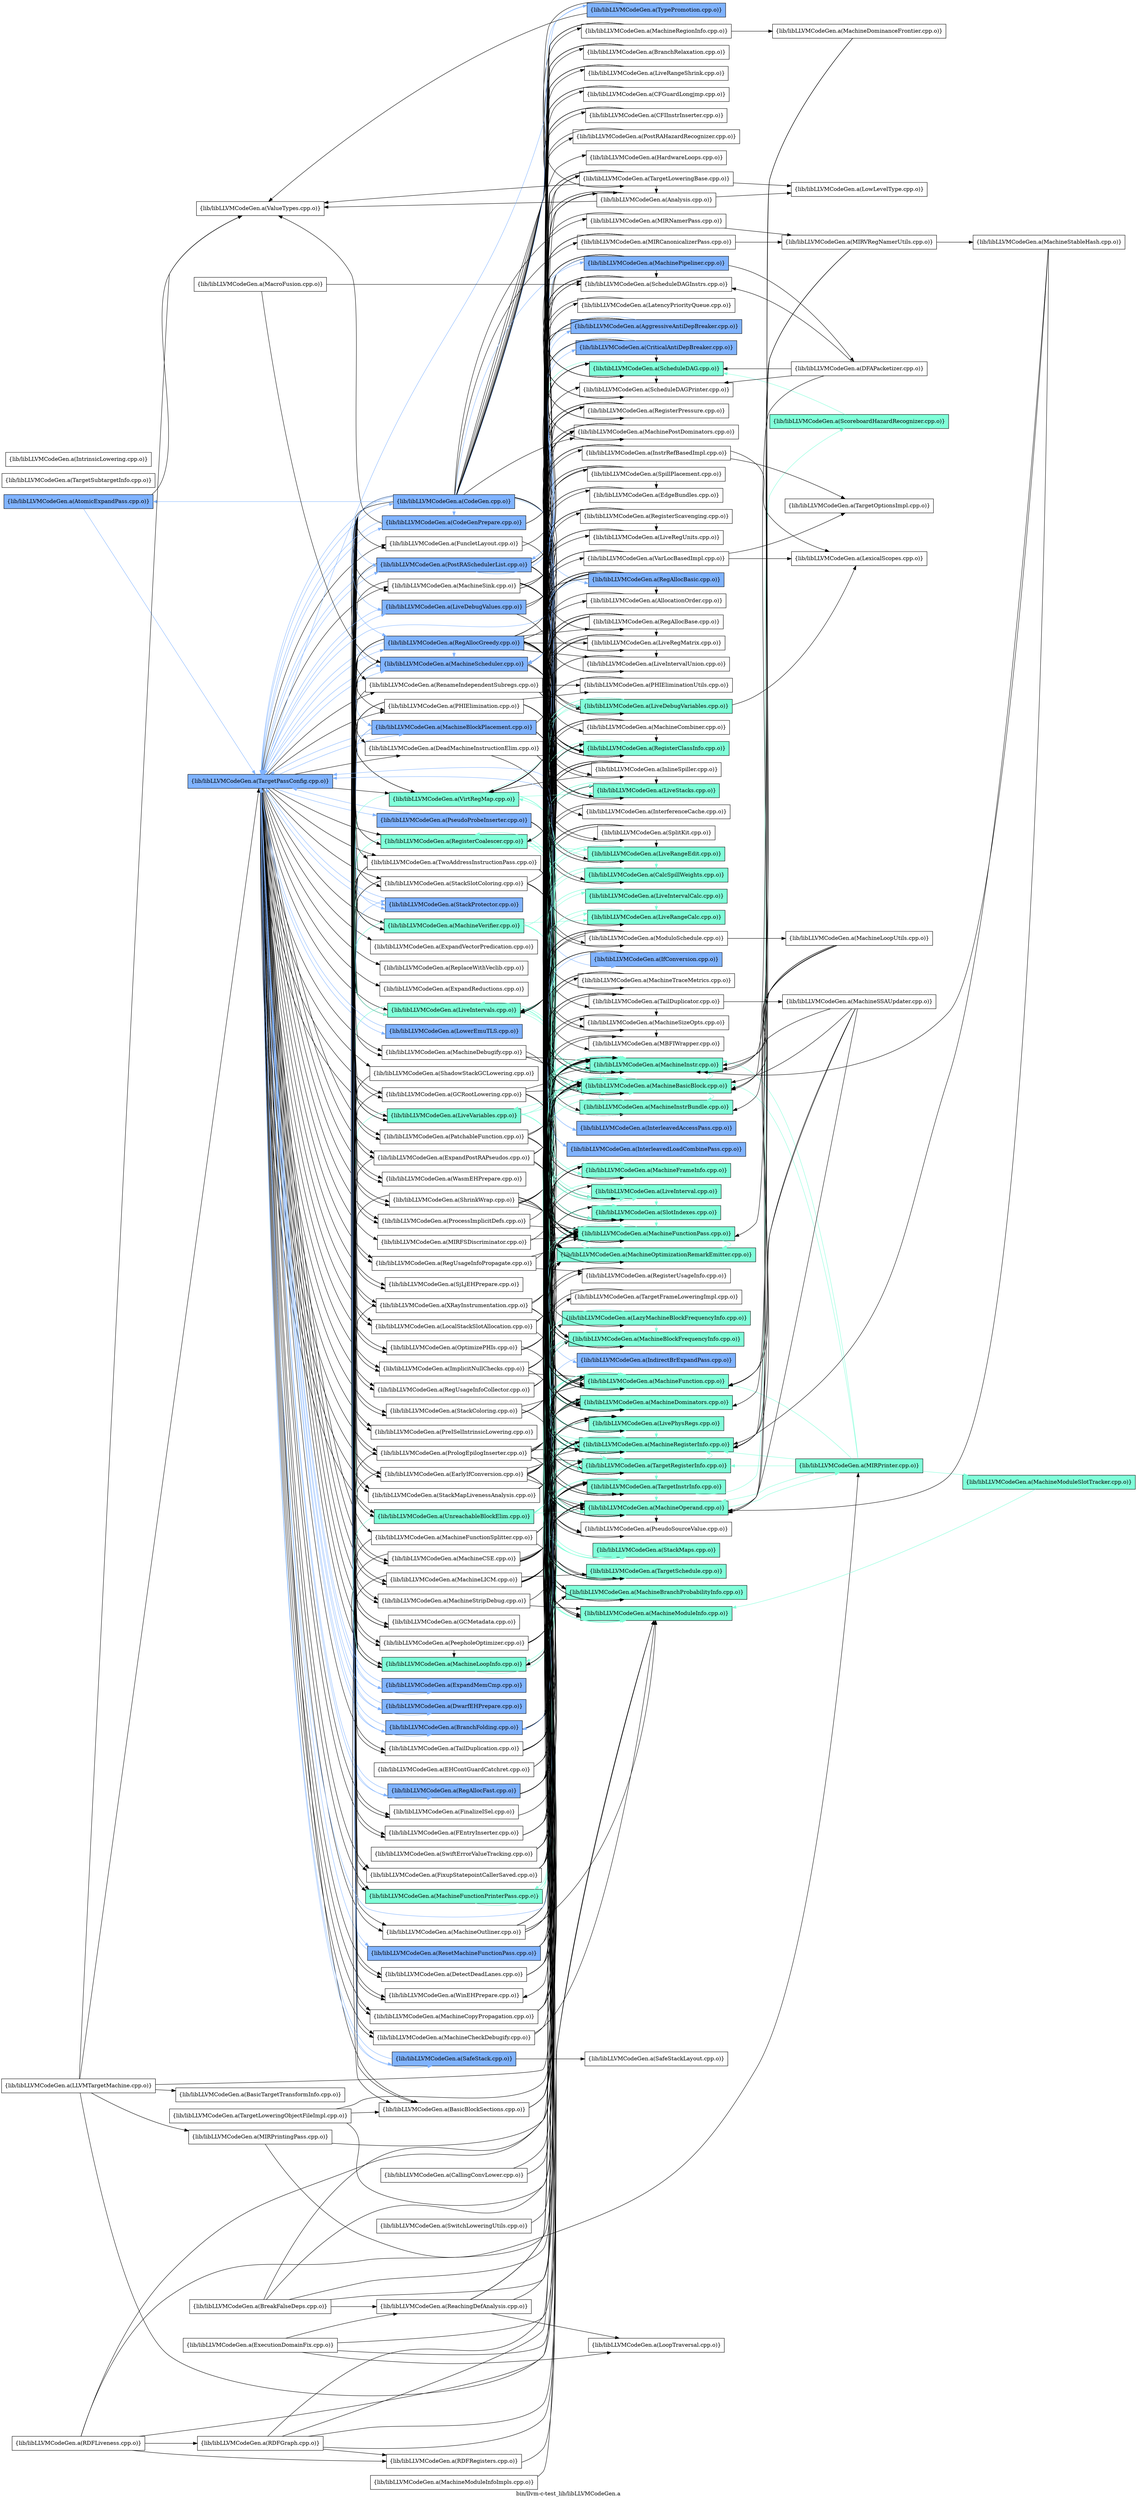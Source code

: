 digraph "bin/llvm-c-test_lib/libLLVMCodeGen.a" {
	label="bin/llvm-c-test_lib/libLLVMCodeGen.a";
	rankdir=LR;
	{ rank=same; Node0x555ea13d3778;  }
	{ rank=same; Node0x555ea13c9778; Node0x555ea13d01b8;  }
	{ rank=same; Node0x555ea13cbd48; Node0x555ea13cb5c8; Node0x555ea13cad58; Node0x555ea13ca628; Node0x555ea13c9ef8; Node0x555ea13ce188; Node0x555ea13cd1e8; Node0x555ea13cb708; Node0x555ea13c7518; Node0x555ea13c0da8; Node0x555ea13c7568; Node0x555ea13d0fc8; Node0x555ea13cfda8; Node0x555ea13d2468; Node0x555ea13d34a8; Node0x555ea13cd508; Node0x555ea13d2648; Node0x555ea13cb9d8; Node0x555ea13c7838; Node0x555ea13c8b48; Node0x555ea13c6e38; Node0x555ea13c6208; Node0x555ea13c5c18; Node0x555ea13c3148; Node0x555ea13c33c8; Node0x555ea13c1118; Node0x555ea13c3788; Node0x555ea13c2c48; Node0x555ea13c29c8; Node0x555ea13c43b8; Node0x555ea13c4188; Node0x555ea13c5d58; Node0x555ea13c55d8; Node0x555ea13c4ea8; Node0x555ea13c6f78; Node0x555ea13ca218; Node0x555ea13c9f98; Node0x555ea13ce8b8; Node0x555ea13cc428; Node0x555ea13c8e18; Node0x555ea13c0a88; Node0x555ea13c0c18; Node0x555ea13c5268; Node0x555ea13c44f8; Node0x555ea13c3e18; Node0x555ea13c2fb8; Node0x555ea13c26f8; Node0x555ea13c19d8; Node0x555ea13c2978; Node0x555ea13c4a48; Node0x555ea13c38c8; Node0x555ea13cf998; Node0x555ea13ced68; Node0x555ea13d1338; Node0x555ea13d0a28; Node0x555ea13d0488; Node0x555ea13d1e28; Node0x555ea13cc568; Node0x555ea13ccd38; Node0x555ea13d11f8; Node0x555ea13d00c8; Node0x555ea13cf948; Node0x555ea13cfb28; Node0x555ea13cf3a8; Node0x555ea13cf4e8; Node0x555ea13d0d98; Node0x555ea13d08e8; Node0x555ea13cd5f8; Node0x555ea13cc4c8; Node0x555ea13ce638; Node0x555ea13ce728;  }
	{ rank=same; Node0x555ea13c05d8; Node0x555ea13c1f78; Node0x555ea13d3368; Node0x555ea13cf3f8; Node0x555ea13d07f8; Node0x555ea13cebd8; Node0x555ea13ca088; Node0x555ea13ccdd8; Node0x555ea13ca038; Node0x555ea13c1d98; Node0x555ea13cfbc8; Node0x555ea13d1c98; Node0x555ea13c5bc8; Node0x555ea13d2cd8; Node0x555ea13d2c38; Node0x555ea13ce908; Node0x555ea13d2788; Node0x555ea13c5448; Node0x555ea13d3278; Node0x555ea13c51c8; Node0x555ea13d33b8; Node0x555ea13cca68; Node0x555ea13cae98; Node0x555ea13c1898; Node0x555ea13c86e8; Node0x555ea13d3458; Node0x555ea13d1a18; Node0x555ea13d16f8; Node0x555ea13c0538; Node0x555ea13c0808; Node0x555ea13c1398; Node0x555ea13c1618; Node0x555ea13c22e8; Node0x555ea13c2478; Node0x555ea13d36d8; Node0x555ea13c0128; Node0x555ea13c1de8; Node0x555ea13cc3d8; Node0x555ea13d3048; Node0x555ea13caf88; Node0x555ea13ca768; Node0x555ea13c7dd8; Node0x555ea13c8558; Node0x555ea13c7928; Node0x555ea13c7798; Node0x555ea13c0d58; Node0x555ea13d1e78; Node0x555ea13cacb8; Node0x555ea13c00d8; Node0x555ea13c6ca8; Node0x555ea13d1928; Node0x555ea13d16a8; Node0x555ea13c8eb8; Node0x555ea13c8c88; Node0x555ea13c10c8; Node0x555ea13d2e18; Node0x555ea13d0d48; Node0x555ea13d2eb8; Node0x555ea13c4048; Node0x555ea13ca7b8; Node0x555ea13ce0e8; Node0x555ea13ce9f8; Node0x555ea13cd5a8; Node0x555ea13c9a48; Node0x555ea13c7608; Node0x555ea13c7d88; Node0x555ea13c1258; Node0x555ea13c3648; Node0x555ea13c2108; Node0x555ea13d0118; Node0x555ea13c8968; Node0x555ea13c0b78; Node0x555ea13c5b28; Node0x555ea13c53f8; Node0x555ea13c12f8; Node0x555ea13cfc18; Node0x555ea13cedb8; Node0x555ea13c9958;  }
	{ rank=same; Node0x555ea13c5948; Node0x555ea13cb938; Node0x555ea13c9a98; Node0x555ea13c0fd8; Node0x555ea13d2fa8; Node0x555ea13d0938; Node0x555ea13cbe38; Node0x555ea13c2388; Node0x555ea13d2b98; Node0x555ea13c8008;  }

	Node0x555ea13d3778 [shape=record,shape=box,group=2,style=filled,fillcolor="0.600000 0.5 1",label="{lib/libLLVMCodeGen.a(AtomicExpandPass.cpp.o)}"];
	Node0x555ea13d3778 -> Node0x555ea13c9778[color="0.600000 0.5 1"];
	Node0x555ea13d3778 -> Node0x555ea13d01b8;
	Node0x555ea13d34f8 [shape=record,shape=box,group=0,label="{lib/libLLVMCodeGen.a(BasicTargetTransformInfo.cpp.o)}"];
	Node0x555ea13d28c8 [shape=record,shape=box,group=0,label="{lib/libLLVMCodeGen.a(BreakFalseDeps.cpp.o)}"];
	Node0x555ea13d28c8 -> Node0x555ea13c0d58;
	Node0x555ea13d28c8 -> Node0x555ea13d07f8;
	Node0x555ea13d28c8 -> Node0x555ea13d2c38;
	Node0x555ea13d28c8 -> Node0x555ea13c5678;
	Node0x555ea13d28c8 -> Node0x555ea13c5448;
	Node0x555ea13d1928 [shape=record,shape=box,group=0,label="{lib/libLLVMCodeGen.a(CFGuardLongjmp.cpp.o)}"];
	Node0x555ea13d1928 -> Node0x555ea13cfbc8;
	Node0x555ea13d1928 -> Node0x555ea13d07f8;
	Node0x555ea13d1928 -> Node0x555ea13cebd8;
	Node0x555ea13d16a8 [shape=record,shape=box,group=0,label="{lib/libLLVMCodeGen.a(CFIInstrInserter.cpp.o)}"];
	Node0x555ea13d16a8 -> Node0x555ea13c1d98;
	Node0x555ea13d16a8 -> Node0x555ea13cfbc8;
	Node0x555ea13d16a8 -> Node0x555ea13d07f8;
	Node0x555ea13d16a8 -> Node0x555ea13cebd8;
	Node0x555ea13cb708 [shape=record,shape=box,group=0,label="{lib/libLLVMCodeGen.a(EarlyIfConversion.cpp.o)}"];
	Node0x555ea13cb708 -> Node0x555ea13c1d98;
	Node0x555ea13cb708 -> Node0x555ea13d2788;
	Node0x555ea13cb708 -> Node0x555ea13d3368;
	Node0x555ea13cb708 -> Node0x555ea13cfbc8;
	Node0x555ea13cb708 -> Node0x555ea13d07f8;
	Node0x555ea13cb708 -> Node0x555ea13cebd8;
	Node0x555ea13cb708 -> Node0x555ea13cfda8;
	Node0x555ea13cb708 -> Node0x555ea13d2c38;
	Node0x555ea13cb708 -> Node0x555ea13d3458;
	Node0x555ea13cb708 -> Node0x555ea13d1c98;
	Node0x555ea13cb708 -> Node0x555ea13d36d8;
	Node0x555ea13cb708 -> Node0x555ea13d2cd8;
	Node0x555ea13c6fc8 [shape=record,shape=box,group=0,label="{lib/libLLVMCodeGen.a(EHContGuardCatchret.cpp.o)}"];
	Node0x555ea13c6fc8 -> Node0x555ea13c1d98;
	Node0x555ea13c6fc8 -> Node0x555ea13d07f8;
	Node0x555ea13c6d48 [shape=record,shape=box,group=0,label="{lib/libLLVMCodeGen.a(ExecutionDomainFix.cpp.o)}"];
	Node0x555ea13c6d48 -> Node0x555ea13c9908;
	Node0x555ea13c6d48 -> Node0x555ea13d07f8;
	Node0x555ea13c6d48 -> Node0x555ea13d1c98;
	Node0x555ea13c6d48 -> Node0x555ea13c5678;
	Node0x555ea13c8eb8 [shape=record,shape=box,group=2,style=filled,fillcolor="0.600000 0.5 1",label="{lib/libLLVMCodeGen.a(IndirectBrExpandPass.cpp.o)}"];
	Node0x555ea13c8eb8 -> Node0x555ea13c9778[color="0.600000 0.5 1"];
	Node0x555ea13c8c88 [shape=record,shape=box,group=2,style=filled,fillcolor="0.600000 0.5 1",label="{lib/libLLVMCodeGen.a(InterleavedAccessPass.cpp.o)}"];
	Node0x555ea13c8c88 -> Node0x555ea13c9778[color="0.600000 0.5 1"];
	Node0x555ea13c10c8 [shape=record,shape=box,group=0,label="{lib/libLLVMCodeGen.a(LiveRangeShrink.cpp.o)}"];
	Node0x555ea13c10c8 -> Node0x555ea13c1d98;
	Node0x555ea13c10c8 -> Node0x555ea13d07f8;
	Node0x555ea13c10c8 -> Node0x555ea13cebd8;
	Node0x555ea13c10c8 -> Node0x555ea13d1c98;
	Node0x555ea13c9688 [shape=record,shape=box,group=0,label="{lib/libLLVMCodeGen.a(LLVMTargetMachine.cpp.o)}"];
	Node0x555ea13c9688 -> Node0x555ea13d34f8;
	Node0x555ea13c9688 -> Node0x555ea13d2eb8;
	Node0x555ea13c9688 -> Node0x555ea13cda58;
	Node0x555ea13c9688 -> Node0x555ea13c8968;
	Node0x555ea13c9688 -> Node0x555ea13c9778;
	Node0x555ea13c9688 -> Node0x555ea13d01b8;
	Node0x555ea13c1d98 [shape=record,shape=box,group=1,style=filled,fillcolor="0.450000 0.5 1",label="{lib/libLLVMCodeGen.a(MachineBasicBlock.cpp.o)}"];
	Node0x555ea13c1d98 -> Node0x555ea13c0da8[color="0.450000 0.5 1"];
	Node0x555ea13c1d98 -> Node0x555ea13c05d8[color="0.450000 0.5 1"];
	Node0x555ea13c1d98 -> Node0x555ea13c0d58[color="0.450000 0.5 1"];
	Node0x555ea13c1d98 -> Node0x555ea13c7568[color="0.450000 0.5 1"];
	Node0x555ea13c1d98 -> Node0x555ea13d3368[color="0.450000 0.5 1"];
	Node0x555ea13c1d98 -> Node0x555ea13cfbc8[color="0.450000 0.5 1"];
	Node0x555ea13c1d98 -> Node0x555ea13d0d48[color="0.450000 0.5 1"];
	Node0x555ea13c1d98 -> Node0x555ea13cebd8[color="0.450000 0.5 1"];
	Node0x555ea13c1d98 -> Node0x555ea13cfda8[color="0.450000 0.5 1"];
	Node0x555ea13c1d98 -> Node0x555ea13d1c98[color="0.450000 0.5 1"];
	Node0x555ea13c1d98 -> Node0x555ea13ca038[color="0.450000 0.5 1"];
	Node0x555ea13c1d98 -> Node0x555ea13d33b8[color="0.450000 0.5 1"];
	Node0x555ea13d2e18 [shape=record,shape=box,group=0,label="{lib/libLLVMCodeGen.a(MachineCombiner.cpp.o)}"];
	Node0x555ea13d2e18 -> Node0x555ea13c00d8;
	Node0x555ea13d2e18 -> Node0x555ea13c1d98;
	Node0x555ea13d2e18 -> Node0x555ea13d3368;
	Node0x555ea13d2e18 -> Node0x555ea13cfbc8;
	Node0x555ea13d2e18 -> Node0x555ea13d07f8;
	Node0x555ea13d2e18 -> Node0x555ea13cebd8;
	Node0x555ea13d2e18 -> Node0x555ea13cfda8;
	Node0x555ea13d2e18 -> Node0x555ea13d1c98;
	Node0x555ea13d2e18 -> Node0x555ea13d1e78;
	Node0x555ea13d2e18 -> Node0x555ea13d36d8;
	Node0x555ea13d2e18 -> Node0x555ea13c5448;
	Node0x555ea13d2e18 -> Node0x555ea13d2cd8;
	Node0x555ea13cfbc8 [shape=record,shape=box,group=1,style=filled,fillcolor="0.450000 0.5 1",label="{lib/libLLVMCodeGen.a(MachineFunction.cpp.o)}"];
	Node0x555ea13cfbc8 -> Node0x555ea13c1d98[color="0.450000 0.5 1"];
	Node0x555ea13cfbc8 -> Node0x555ea13cf3f8[color="0.450000 0.5 1"];
	Node0x555ea13cfbc8 -> Node0x555ea13cebd8[color="0.450000 0.5 1"];
	Node0x555ea13cfbc8 -> Node0x555ea13d2eb8[color="0.450000 0.5 1"];
	Node0x555ea13cfbc8 -> Node0x555ea13d2c38[color="0.450000 0.5 1"];
	Node0x555ea13cfbc8 -> Node0x555ea13d1c98[color="0.450000 0.5 1"];
	Node0x555ea13cfbc8 -> Node0x555ea13ccdd8;
	Node0x555ea13cfbc8 -> Node0x555ea13d33b8[color="0.450000 0.5 1"];
	Node0x555ea13cfbc8 -> Node0x555ea13cc4c8;
	Node0x555ea13d07f8 [shape=record,shape=box,group=1,style=filled,fillcolor="0.450000 0.5 1",label="{lib/libLLVMCodeGen.a(MachineFunctionPass.cpp.o)}"];
	Node0x555ea13d07f8 -> Node0x555ea13d0fc8[color="0.450000 0.5 1"];
	Node0x555ea13d07f8 -> Node0x555ea13d2eb8[color="0.450000 0.5 1"];
	Node0x555ea13d07f8 -> Node0x555ea13d3458[color="0.450000 0.5 1"];
	Node0x555ea13cebd8 [shape=record,shape=box,group=1,style=filled,fillcolor="0.450000 0.5 1",label="{lib/libLLVMCodeGen.a(MachineInstr.cpp.o)}"];
	Node0x555ea13cebd8 -> Node0x555ea13c1d98[color="0.450000 0.5 1"];
	Node0x555ea13cebd8 -> Node0x555ea13cfbc8[color="0.450000 0.5 1"];
	Node0x555ea13cebd8 -> Node0x555ea13d2c38[color="0.450000 0.5 1"];
	Node0x555ea13cebd8 -> Node0x555ea13d1c98[color="0.450000 0.5 1"];
	Node0x555ea13cebd8 -> Node0x555ea13cc3d8[color="0.450000 0.5 1"];
	Node0x555ea13cebd8 -> Node0x555ea13d33b8[color="0.450000 0.5 1"];
	Node0x555ea13d2468 [shape=record,shape=box,group=2,style=filled,fillcolor="0.600000 0.5 1",label="{lib/libLLVMCodeGen.a(MachineScheduler.cpp.o)}"];
	Node0x555ea13d2468 -> Node0x555ea13c0da8;
	Node0x555ea13d2468 -> Node0x555ea13c05d8;
	Node0x555ea13d2468 -> Node0x555ea13c1d98;
	Node0x555ea13d2468 -> Node0x555ea13d3368;
	Node0x555ea13d2468 -> Node0x555ea13cfbc8;
	Node0x555ea13d2468 -> Node0x555ea13d07f8;
	Node0x555ea13d2468 -> Node0x555ea13cebd8;
	Node0x555ea13d2468 -> Node0x555ea13cfda8;
	Node0x555ea13d2468 -> Node0x555ea13d34a8;
	Node0x555ea13d2468 -> Node0x555ea13c5448;
	Node0x555ea13d2468 -> Node0x555ea13d3278;
	Node0x555ea13d2468 -> Node0x555ea13d3048;
	Node0x555ea13d2468 -> Node0x555ea13caf88;
	Node0x555ea13d2468 -> Node0x555ea13ca038;
	Node0x555ea13d2468 -> Node0x555ea13c9778[color="0.600000 0.5 1"];
	Node0x555ea13d2468 -> Node0x555ea13d2cd8;
	Node0x555ea13cd508 [shape=record,shape=box,group=2,style=filled,fillcolor="0.600000 0.5 1",label="{lib/libLLVMCodeGen.a(PseudoProbeInserter.cpp.o)}"];
	Node0x555ea13cd508 -> Node0x555ea13c1d98;
	Node0x555ea13cd508 -> Node0x555ea13cfbc8;
	Node0x555ea13cd508 -> Node0x555ea13d07f8;
	Node0x555ea13cd508 -> Node0x555ea13cebd8;
	Node0x555ea13cd508 -> Node0x555ea13c9778[color="0.600000 0.5 1"];
	Node0x555ea13c5678 [shape=record,shape=box,group=0,label="{lib/libLLVMCodeGen.a(ReachingDefAnalysis.cpp.o)}"];
	Node0x555ea13c5678 -> Node0x555ea13c0d58;
	Node0x555ea13c5678 -> Node0x555ea13c9908;
	Node0x555ea13c5678 -> Node0x555ea13c1d98;
	Node0x555ea13c5678 -> Node0x555ea13d07f8;
	Node0x555ea13c5678 -> Node0x555ea13cebd8;
	Node0x555ea13c53f8 [shape=record,shape=box,group=0,label="{lib/libLLVMCodeGen.a(TargetFrameLoweringImpl.cpp.o)}"];
	Node0x555ea13c53f8 -> Node0x555ea13d1c98;
	Node0x555ea13c5bc8 [shape=record,shape=box,group=1,style=filled,fillcolor="0.450000 0.5 1",label="{lib/libLLVMCodeGen.a(TargetInstrInfo.cpp.o)}"];
	Node0x555ea13c5bc8 -> Node0x555ea13c1d98[color="0.450000 0.5 1"];
	Node0x555ea13c5bc8 -> Node0x555ea13cfbc8[color="0.450000 0.5 1"];
	Node0x555ea13c5bc8 -> Node0x555ea13cebd8[color="0.450000 0.5 1"];
	Node0x555ea13c5bc8 -> Node0x555ea13d2c38[color="0.450000 0.5 1"];
	Node0x555ea13c5bc8 -> Node0x555ea13d1c98[color="0.450000 0.5 1"];
	Node0x555ea13c5bc8 -> Node0x555ea13cc3d8[color="0.450000 0.5 1"];
	Node0x555ea13c5bc8 -> Node0x555ea13c5948[color="0.450000 0.5 1"];
	Node0x555ea13c5bc8 -> Node0x555ea13d2cd8[color="0.450000 0.5 1"];
	Node0x555ea13c8968 [shape=record,shape=box,group=0,label="{lib/libLLVMCodeGen.a(TargetLoweringBase.cpp.o)}"];
	Node0x555ea13c8968 -> Node0x555ea13c7798;
	Node0x555ea13c8968 -> Node0x555ea13c0fd8;
	Node0x555ea13c8968 -> Node0x555ea13c1d98;
	Node0x555ea13c8968 -> Node0x555ea13cfbc8;
	Node0x555ea13c8968 -> Node0x555ea13cebd8;
	Node0x555ea13c8968 -> Node0x555ea13d2c38;
	Node0x555ea13c8968 -> Node0x555ea13d1c98;
	Node0x555ea13c8968 -> Node0x555ea13d01b8;
	Node0x555ea13c9ae8 [shape=record,shape=box,group=0,label="{lib/libLLVMCodeGen.a(TargetLoweringObjectFileImpl.cpp.o)}"];
	Node0x555ea13c9ae8 -> Node0x555ea13c1d98;
	Node0x555ea13c9ae8 -> Node0x555ea13cfbc8;
	Node0x555ea13c9ae8 -> Node0x555ea13c7838;
	Node0x555ea13c9778 [shape=record,shape=box,group=2,style=filled,fillcolor="0.600000 0.5 1",label="{lib/libLLVMCodeGen.a(TargetPassConfig.cpp.o)}"];
	Node0x555ea13c9778 -> Node0x555ea13cbd48;
	Node0x555ea13c9778 -> Node0x555ea13cb5c8;
	Node0x555ea13c9778 -> Node0x555ea13cad58;
	Node0x555ea13c9778 -> Node0x555ea13ca628;
	Node0x555ea13c9778 -> Node0x555ea13c9ef8;
	Node0x555ea13c9778 -> Node0x555ea13ce188;
	Node0x555ea13c9778 -> Node0x555ea13cd1e8[color="0.600000 0.5 1"];
	Node0x555ea13c9778 -> Node0x555ea13cb708;
	Node0x555ea13c9778 -> Node0x555ea13c7518;
	Node0x555ea13c9778 -> Node0x555ea13c0da8;
	Node0x555ea13c9778 -> Node0x555ea13c7568;
	Node0x555ea13c9778 -> Node0x555ea13d0fc8;
	Node0x555ea13c9778 -> Node0x555ea13cfda8;
	Node0x555ea13c9778 -> Node0x555ea13d2468[color="0.600000 0.5 1"];
	Node0x555ea13c9778 -> Node0x555ea13d34a8;
	Node0x555ea13c9778 -> Node0x555ea13cd508[color="0.600000 0.5 1"];
	Node0x555ea13c9778 -> Node0x555ea13d2648;
	Node0x555ea13c9778 -> Node0x555ea13cb9d8[color="0.600000 0.5 1"];
	Node0x555ea13c9778 -> Node0x555ea13c7838;
	Node0x555ea13c9778 -> Node0x555ea13c8b48[color="0.600000 0.5 1"];
	Node0x555ea13c9778 -> Node0x555ea13c6e38[color="0.600000 0.5 1"];
	Node0x555ea13c9778 -> Node0x555ea13c6208;
	Node0x555ea13c9778 -> Node0x555ea13c5c18[color="0.600000 0.5 1"];
	Node0x555ea13c9778 -> Node0x555ea13c3148[color="0.600000 0.5 1"];
	Node0x555ea13c9778 -> Node0x555ea13c33c8[color="0.600000 0.5 1"];
	Node0x555ea13c9778 -> Node0x555ea13c1118;
	Node0x555ea13c9778 -> Node0x555ea13c3788[color="0.600000 0.5 1"];
	Node0x555ea13c9778 -> Node0x555ea13c2c48;
	Node0x555ea13c9778 -> Node0x555ea13c29c8;
	Node0x555ea13c9778 -> Node0x555ea13c43b8[color="0.600000 0.5 1"];
	Node0x555ea13c9778 -> Node0x555ea13c4188[color="0.600000 0.5 1"];
	Node0x555ea13c9778 -> Node0x555ea13c5d58;
	Node0x555ea13c9778 -> Node0x555ea13c55d8;
	Node0x555ea13c9778 -> Node0x555ea13c4ea8;
	Node0x555ea13c9778 -> Node0x555ea13c6f78;
	Node0x555ea13c9778 -> Node0x555ea13ca218;
	Node0x555ea13c9778 -> Node0x555ea13c9f98;
	Node0x555ea13c9778 -> Node0x555ea13ce8b8;
	Node0x555ea13c9778 -> Node0x555ea13cc428;
	Node0x555ea13c9778 -> Node0x555ea13c8e18;
	Node0x555ea13c9778 -> Node0x555ea13c0a88;
	Node0x555ea13c9778 -> Node0x555ea13c0c18;
	Node0x555ea13c9778 -> Node0x555ea13c5268;
	Node0x555ea13c9778 -> Node0x555ea13c44f8;
	Node0x555ea13c9778 -> Node0x555ea13c3e18;
	Node0x555ea13c9778 -> Node0x555ea13c2fb8;
	Node0x555ea13c9778 -> Node0x555ea13c26f8;
	Node0x555ea13c9778 -> Node0x555ea13c19d8;
	Node0x555ea13c9778 -> Node0x555ea13c2978;
	Node0x555ea13c9778 -> Node0x555ea13c4a48;
	Node0x555ea13c9778 -> Node0x555ea13c38c8[color="0.600000 0.5 1"];
	Node0x555ea13c9778 -> Node0x555ea13cf998;
	Node0x555ea13c9778 -> Node0x555ea13ced68;
	Node0x555ea13c9778 -> Node0x555ea13d1338;
	Node0x555ea13c9778 -> Node0x555ea13d0a28;
	Node0x555ea13c9778 -> Node0x555ea13d0488;
	Node0x555ea13c9778 -> Node0x555ea13d1e28;
	Node0x555ea13c9778 -> Node0x555ea13cc568;
	Node0x555ea13c9778 -> Node0x555ea13ccd38;
	Node0x555ea13c9778 -> Node0x555ea13d11f8;
	Node0x555ea13c9778 -> Node0x555ea13d00c8[color="0.600000 0.5 1"];
	Node0x555ea13c9778 -> Node0x555ea13cf948[color="0.600000 0.5 1"];
	Node0x555ea13c9778 -> Node0x555ea13cfb28;
	Node0x555ea13c9778 -> Node0x555ea13cf3a8;
	Node0x555ea13c9778 -> Node0x555ea13cf4e8;
	Node0x555ea13c9778 -> Node0x555ea13d0d98;
	Node0x555ea13c9778 -> Node0x555ea13d08e8;
	Node0x555ea13c9778 -> Node0x555ea13cd5f8;
	Node0x555ea13c9778 -> Node0x555ea13cc4c8;
	Node0x555ea13c9778 -> Node0x555ea13ce638;
	Node0x555ea13c9778 -> Node0x555ea13ce728[color="0.600000 0.5 1"];
	Node0x555ea13d33b8 [shape=record,shape=box,group=1,style=filled,fillcolor="0.450000 0.5 1",label="{lib/libLLVMCodeGen.a(TargetRegisterInfo.cpp.o)}"];
	Node0x555ea13d33b8 -> Node0x555ea13d1c98[color="0.450000 0.5 1"];
	Node0x555ea13d33b8 -> Node0x555ea13c5bc8[color="0.450000 0.5 1"];
	Node0x555ea13d2f08 [shape=record,shape=box,group=0,label="{lib/libLLVMCodeGen.a(TargetSubtargetInfo.cpp.o)}"];
	Node0x555ea13d01b8 [shape=record,shape=box,group=0,label="{lib/libLLVMCodeGen.a(ValueTypes.cpp.o)}"];
	Node0x555ea13d2eb8 [shape=record,shape=box,group=1,style=filled,fillcolor="0.450000 0.5 1",label="{lib/libLLVMCodeGen.a(MachineModuleInfo.cpp.o)}"];
	Node0x555ea13d2eb8 -> Node0x555ea13cfbc8[color="0.450000 0.5 1"];
	Node0x555ea13c1898 [shape=record,shape=box,group=0,label="{lib/libLLVMCodeGen.a(LiveRegMatrix.cpp.o)}"];
	Node0x555ea13c1898 -> Node0x555ea13c0da8;
	Node0x555ea13c1898 -> Node0x555ea13c05d8;
	Node0x555ea13c1898 -> Node0x555ea13c86e8;
	Node0x555ea13c1898 -> Node0x555ea13d07f8;
	Node0x555ea13c1898 -> Node0x555ea13d08e8;
	Node0x555ea13d2c38 [shape=record,shape=box,group=1,style=filled,fillcolor="0.450000 0.5 1",label="{lib/libLLVMCodeGen.a(MachineOperand.cpp.o)}"];
	Node0x555ea13d2c38 -> Node0x555ea13c1d98[color="0.450000 0.5 1"];
	Node0x555ea13d2c38 -> Node0x555ea13cfbc8[color="0.450000 0.5 1"];
	Node0x555ea13d2c38 -> Node0x555ea13d1c98[color="0.450000 0.5 1"];
	Node0x555ea13d2c38 -> Node0x555ea13cb938[color="0.450000 0.5 1"];
	Node0x555ea13d2c38 -> Node0x555ea13ccdd8;
	Node0x555ea13d2c38 -> Node0x555ea13d33b8[color="0.450000 0.5 1"];
	Node0x555ea13d1c98 [shape=record,shape=box,group=1,style=filled,fillcolor="0.450000 0.5 1",label="{lib/libLLVMCodeGen.a(MachineRegisterInfo.cpp.o)}"];
	Node0x555ea13d1c98 -> Node0x555ea13c1d98[color="0.450000 0.5 1"];
	Node0x555ea13d1c98 -> Node0x555ea13cfbc8[color="0.450000 0.5 1"];
	Node0x555ea13d1c98 -> Node0x555ea13cebd8[color="0.450000 0.5 1"];
	Node0x555ea13d1c98 -> Node0x555ea13d2c38[color="0.450000 0.5 1"];
	Node0x555ea13d1c98 -> Node0x555ea13d33b8[color="0.450000 0.5 1"];
	Node0x555ea13d2558 [shape=record,shape=box,group=0,label="{lib/libLLVMCodeGen.a(CallingConvLower.cpp.o)}"];
	Node0x555ea13d2558 -> Node0x555ea13cf3f8;
	Node0x555ea13d2558 -> Node0x555ea13cfbc8;
	Node0x555ea13c9408 [shape=record,shape=box,group=0,label="{lib/libLLVMCodeGen.a(IntrinsicLowering.cpp.o)}"];
	Node0x555ea13cf3f8 [shape=record,shape=box,group=1,style=filled,fillcolor="0.450000 0.5 1",label="{lib/libLLVMCodeGen.a(MachineFrameInfo.cpp.o)}"];
	Node0x555ea13cf3f8 -> Node0x555ea13d1c98[color="0.450000 0.5 1"];
	Node0x555ea13c0d58 [shape=record,shape=box,group=1,style=filled,fillcolor="0.450000 0.5 1",label="{lib/libLLVMCodeGen.a(LivePhysRegs.cpp.o)}"];
	Node0x555ea13c0d58 -> Node0x555ea13c1d98[color="0.450000 0.5 1"];
	Node0x555ea13c0d58 -> Node0x555ea13cebd8[color="0.450000 0.5 1"];
	Node0x555ea13c0d58 -> Node0x555ea13d1c98[color="0.450000 0.5 1"];
	Node0x555ea13c0d58 -> Node0x555ea13d33b8[color="0.450000 0.5 1"];
	Node0x555ea13c7568 [shape=record,shape=box,group=1,style=filled,fillcolor="0.450000 0.5 1",label="{lib/libLLVMCodeGen.a(LiveVariables.cpp.o)}"];
	Node0x555ea13c7568 -> Node0x555ea13c1d98[color="0.450000 0.5 1"];
	Node0x555ea13c7568 -> Node0x555ea13d07f8[color="0.450000 0.5 1"];
	Node0x555ea13c7568 -> Node0x555ea13cebd8[color="0.450000 0.5 1"];
	Node0x555ea13c7568 -> Node0x555ea13d1c98[color="0.450000 0.5 1"];
	Node0x555ea13c7568 -> Node0x555ea13d0d98[color="0.450000 0.5 1"];
	Node0x555ea13d3368 [shape=record,shape=box,group=1,style=filled,fillcolor="0.450000 0.5 1",label="{lib/libLLVMCodeGen.a(MachineDominators.cpp.o)}"];
	Node0x555ea13d3368 -> Node0x555ea13c1d98[color="0.450000 0.5 1"];
	Node0x555ea13d3368 -> Node0x555ea13d07f8[color="0.450000 0.5 1"];
	Node0x555ea13c8008 [shape=record,shape=box,group=0,label="{lib/libLLVMCodeGen.a(TargetOptionsImpl.cpp.o)}"];
	Node0x555ea13cd238 [shape=record,shape=box,group=0,label="{lib/libLLVMCodeGen.a(MacroFusion.cpp.o)}"];
	Node0x555ea13cd238 -> Node0x555ea13d2468;
	Node0x555ea13cd238 -> Node0x555ea13caf88;
	Node0x555ea13cfda8 [shape=record,shape=box,group=1,style=filled,fillcolor="0.450000 0.5 1",label="{lib/libLLVMCodeGen.a(MachineLoopInfo.cpp.o)}"];
	Node0x555ea13cfda8 -> Node0x555ea13c1d98[color="0.450000 0.5 1"];
	Node0x555ea13cfda8 -> Node0x555ea13d3368[color="0.450000 0.5 1"];
	Node0x555ea13cfda8 -> Node0x555ea13d07f8[color="0.450000 0.5 1"];
	Node0x555ea13cfda8 -> Node0x555ea13cebd8[color="0.450000 0.5 1"];
	Node0x555ea13cfda8 -> Node0x555ea13d1c98[color="0.450000 0.5 1"];
	Node0x555ea13cae98 [shape=record,shape=box,group=0,label="{lib/libLLVMCodeGen.a(EdgeBundles.cpp.o)}"];
	Node0x555ea13cae98 -> Node0x555ea13c1d98;
	Node0x555ea13cae98 -> Node0x555ea13d07f8;
	Node0x555ea13d2b98 [shape=record,shape=box,group=0,label="{lib/libLLVMCodeGen.a(MachineDominanceFrontier.cpp.o)}"];
	Node0x555ea13d2b98 -> Node0x555ea13c1d98;
	Node0x555ea13d2b98 -> Node0x555ea13d3368;
	Node0x555ea13d2b98 -> Node0x555ea13d07f8;
	Node0x555ea13c7158 [shape=record,shape=box,group=0,label="{lib/libLLVMCodeGen.a(RDFGraph.cpp.o)}"];
	Node0x555ea13c7158 -> Node0x555ea13c1d98;
	Node0x555ea13c7158 -> Node0x555ea13d3368;
	Node0x555ea13c7158 -> Node0x555ea13cfbc8;
	Node0x555ea13c7158 -> Node0x555ea13cebd8;
	Node0x555ea13c7158 -> Node0x555ea13c62a8;
	Node0x555ea13c6528 [shape=record,shape=box,group=0,label="{lib/libLLVMCodeGen.a(RDFLiveness.cpp.o)}"];
	Node0x555ea13c6528 -> Node0x555ea13c1d98;
	Node0x555ea13c6528 -> Node0x555ea13d3368;
	Node0x555ea13c6528 -> Node0x555ea13c7158;
	Node0x555ea13c6528 -> Node0x555ea13c62a8;
	Node0x555ea13c6528 -> Node0x555ea13d33b8;
	Node0x555ea13c62a8 [shape=record,shape=box,group=0,label="{lib/libLLVMCodeGen.a(RDFRegisters.cpp.o)}"];
	Node0x555ea13c62a8 -> Node0x555ea13d33b8;
	Node0x555ea13c0da8 [shape=record,shape=box,group=1,style=filled,fillcolor="0.450000 0.5 1",label="{lib/libLLVMCodeGen.a(LiveIntervals.cpp.o)}"];
	Node0x555ea13c0da8 -> Node0x555ea13c05d8[color="0.450000 0.5 1"];
	Node0x555ea13c0da8 -> Node0x555ea13c0128[color="0.450000 0.5 1"];
	Node0x555ea13c0da8 -> Node0x555ea13c1de8[color="0.450000 0.5 1"];
	Node0x555ea13c0da8 -> Node0x555ea13c7568[color="0.450000 0.5 1"];
	Node0x555ea13c0da8 -> Node0x555ea13c1d98[color="0.450000 0.5 1"];
	Node0x555ea13c0da8 -> Node0x555ea13c1f78[color="0.450000 0.5 1"];
	Node0x555ea13c0da8 -> Node0x555ea13d3368[color="0.450000 0.5 1"];
	Node0x555ea13c0da8 -> Node0x555ea13cfbc8[color="0.450000 0.5 1"];
	Node0x555ea13c0da8 -> Node0x555ea13d07f8[color="0.450000 0.5 1"];
	Node0x555ea13c0da8 -> Node0x555ea13cebd8[color="0.450000 0.5 1"];
	Node0x555ea13c0da8 -> Node0x555ea13cfda8[color="0.450000 0.5 1"];
	Node0x555ea13c0da8 -> Node0x555ea13d1c98[color="0.450000 0.5 1"];
	Node0x555ea13c0da8 -> Node0x555ea13ca038[color="0.450000 0.5 1"];
	Node0x555ea13c0da8 -> Node0x555ea13cc3d8[color="0.450000 0.5 1"];
	Node0x555ea13c0da8 -> Node0x555ea13d33b8[color="0.450000 0.5 1"];
	Node0x555ea13ca038 [shape=record,shape=box,group=1,style=filled,fillcolor="0.450000 0.5 1",label="{lib/libLLVMCodeGen.a(SlotIndexes.cpp.o)}"];
	Node0x555ea13ca038 -> Node0x555ea13d07f8[color="0.450000 0.5 1"];
	Node0x555ea13d08e8 [shape=record,shape=box,group=1,style=filled,fillcolor="0.450000 0.5 1",label="{lib/libLLVMCodeGen.a(VirtRegMap.cpp.o)}"];
	Node0x555ea13d08e8 -> Node0x555ea13cca68[color="0.450000 0.5 1"];
	Node0x555ea13d08e8 -> Node0x555ea13c0da8[color="0.450000 0.5 1"];
	Node0x555ea13d08e8 -> Node0x555ea13c05d8[color="0.450000 0.5 1"];
	Node0x555ea13d08e8 -> Node0x555ea13c1d98[color="0.450000 0.5 1"];
	Node0x555ea13d08e8 -> Node0x555ea13cf3f8[color="0.450000 0.5 1"];
	Node0x555ea13d08e8 -> Node0x555ea13d07f8[color="0.450000 0.5 1"];
	Node0x555ea13d08e8 -> Node0x555ea13cebd8[color="0.450000 0.5 1"];
	Node0x555ea13d08e8 -> Node0x555ea13d2c38[color="0.450000 0.5 1"];
	Node0x555ea13d08e8 -> Node0x555ea13d1c98[color="0.450000 0.5 1"];
	Node0x555ea13d08e8 -> Node0x555ea13ca088[color="0.450000 0.5 1"];
	Node0x555ea13d08e8 -> Node0x555ea13ca038[color="0.450000 0.5 1"];
	Node0x555ea13d08e8 -> Node0x555ea13d33b8[color="0.450000 0.5 1"];
	Node0x555ea13d2fa8 [shape=record,shape=box,group=0,label="{lib/libLLVMCodeGen.a(MachineSSAUpdater.cpp.o)}"];
	Node0x555ea13d2fa8 -> Node0x555ea13c1d98;
	Node0x555ea13d2fa8 -> Node0x555ea13cfbc8;
	Node0x555ea13d2fa8 -> Node0x555ea13cebd8;
	Node0x555ea13d2fa8 -> Node0x555ea13d2c38;
	Node0x555ea13d2fa8 -> Node0x555ea13d1c98;
	Node0x555ea13c00d8 [shape=record,shape=box,group=1,style=filled,fillcolor="0.450000 0.5 1",label="{lib/libLLVMCodeGen.a(LazyMachineBlockFrequencyInfo.cpp.o)}"];
	Node0x555ea13c00d8 -> Node0x555ea13c1f78[color="0.450000 0.5 1"];
	Node0x555ea13c00d8 -> Node0x555ea13d2788[color="0.450000 0.5 1"];
	Node0x555ea13c00d8 -> Node0x555ea13d3368[color="0.450000 0.5 1"];
	Node0x555ea13c00d8 -> Node0x555ea13d07f8[color="0.450000 0.5 1"];
	Node0x555ea13c00d8 -> Node0x555ea13cfda8[color="0.450000 0.5 1"];
	Node0x555ea13d1e78 [shape=record,shape=box,group=0,label="{lib/libLLVMCodeGen.a(MachineSizeOpts.cpp.o)}"];
	Node0x555ea13d1e78 -> Node0x555ea13c1f78;
	Node0x555ea13d1e78 -> Node0x555ea13cacb8;
	Node0x555ea13d2cd8 [shape=record,shape=box,group=1,style=filled,fillcolor="0.450000 0.5 1",label="{lib/libLLVMCodeGen.a(TargetSchedule.cpp.o)}"];
	Node0x555ea13d2cd8 -> Node0x555ea13cebd8[color="0.450000 0.5 1"];
	Node0x555ea13d2cd8 -> Node0x555ea13c5bc8[color="0.450000 0.5 1"];
	Node0x555ea13cc4c8 [shape=record,shape=box,group=0,label="{lib/libLLVMCodeGen.a(WinEHPrepare.cpp.o)}"];
	Node0x555ea13c7798 [shape=record,shape=box,group=0,label="{lib/libLLVMCodeGen.a(Analysis.cpp.o)}"];
	Node0x555ea13c7798 -> Node0x555ea13c0fd8;
	Node0x555ea13c7798 -> Node0x555ea13c1d98;
	Node0x555ea13c7798 -> Node0x555ea13cebd8;
	Node0x555ea13c7798 -> Node0x555ea13d01b8;
	Node0x555ea13c0fd8 [shape=record,shape=box,group=0,label="{lib/libLLVMCodeGen.a(LowLevelType.cpp.o)}"];
	Node0x555ea13cb9d8 [shape=record,shape=box,group=2,style=filled,fillcolor="0.600000 0.5 1",label="{lib/libLLVMCodeGen.a(StackProtector.cpp.o)}"];
	Node0x555ea13cb9d8 -> Node0x555ea13c9778[color="0.600000 0.5 1"];
	Node0x555ea13c6258 [shape=record,shape=box,group=0,label="{lib/libLLVMCodeGen.a(SwiftErrorValueTracking.cpp.o)}"];
	Node0x555ea13c6258 -> Node0x555ea13c1d98;
	Node0x555ea13c6258 -> Node0x555ea13cfbc8;
	Node0x555ea13c6258 -> Node0x555ea13cebd8;
	Node0x555ea13c6258 -> Node0x555ea13d1c98;
	Node0x555ea13c6a78 [shape=record,shape=box,group=0,label="{lib/libLLVMCodeGen.a(SwitchLoweringUtils.cpp.o)}"];
	Node0x555ea13c6a78 -> Node0x555ea13cfbc8;
	Node0x555ea13c1f78 [shape=record,shape=box,group=1,style=filled,fillcolor="0.450000 0.5 1",label="{lib/libLLVMCodeGen.a(MachineBlockFrequencyInfo.cpp.o)}"];
	Node0x555ea13c1f78 -> Node0x555ea13c1d98[color="0.450000 0.5 1"];
	Node0x555ea13c1f78 -> Node0x555ea13d2788[color="0.450000 0.5 1"];
	Node0x555ea13c1f78 -> Node0x555ea13cfbc8[color="0.450000 0.5 1"];
	Node0x555ea13c1f78 -> Node0x555ea13d07f8[color="0.450000 0.5 1"];
	Node0x555ea13c1f78 -> Node0x555ea13cfda8[color="0.450000 0.5 1"];
	Node0x555ea13d2788 [shape=record,shape=box,group=1,style=filled,fillcolor="0.450000 0.5 1",label="{lib/libLLVMCodeGen.a(MachineBranchProbabilityInfo.cpp.o)}"];
	Node0x555ea13d2788 -> Node0x555ea13c1d98[color="0.450000 0.5 1"];
	Node0x555ea13d3458 [shape=record,shape=box,group=1,style=filled,fillcolor="0.450000 0.5 1",label="{lib/libLLVMCodeGen.a(MachineOptimizationRemarkEmitter.cpp.o)}"];
	Node0x555ea13d3458 -> Node0x555ea13c00d8[color="0.450000 0.5 1"];
	Node0x555ea13d3458 -> Node0x555ea13c1f78[color="0.450000 0.5 1"];
	Node0x555ea13d3458 -> Node0x555ea13d07f8[color="0.450000 0.5 1"];
	Node0x555ea13d3458 -> Node0x555ea13cebd8[color="0.450000 0.5 1"];
	Node0x555ea13cd5f8 [shape=record,shape=box,group=0,label="{lib/libLLVMCodeGen.a(WasmEHPrepare.cpp.o)}"];
	Node0x555ea13c7518 [shape=record,shape=box,group=0,label="{lib/libLLVMCodeGen.a(GCMetadata.cpp.o)}"];
	Node0x555ea13d3048 [shape=record,shape=box,group=1,style=filled,fillcolor="0.450000 0.5 1",label="{lib/libLLVMCodeGen.a(ScheduleDAG.cpp.o)}"];
	Node0x555ea13d3048 -> Node0x555ea13ca768;
	Node0x555ea13d3048 -> Node0x555ea13d33b8[color="0.450000 0.5 1"];
	Node0x555ea13ca768 [shape=record,shape=box,group=0,label="{lib/libLLVMCodeGen.a(ScheduleDAGPrinter.cpp.o)}"];
	Node0x555ea13cc3d8 [shape=record,shape=box,group=1,style=filled,fillcolor="0.450000 0.5 1",label="{lib/libLLVMCodeGen.a(StackMaps.cpp.o)}"];
	Node0x555ea13cc3d8 -> Node0x555ea13cfbc8[color="0.450000 0.5 1"];
	Node0x555ea13cc3d8 -> Node0x555ea13cebd8[color="0.450000 0.5 1"];
	Node0x555ea13cc3d8 -> Node0x555ea13d33b8[color="0.450000 0.5 1"];
	Node0x555ea13cbe38 [shape=record,shape=box,group=0,label="{lib/libLLVMCodeGen.a(DFAPacketizer.cpp.o)}"];
	Node0x555ea13cbe38 -> Node0x555ea13d0d48;
	Node0x555ea13cbe38 -> Node0x555ea13d3048;
	Node0x555ea13cbe38 -> Node0x555ea13caf88;
	Node0x555ea13cbe38 -> Node0x555ea13ca768;
	Node0x555ea13c5448 [shape=record,shape=box,group=1,style=filled,fillcolor="0.450000 0.5 1",label="{lib/libLLVMCodeGen.a(RegisterClassInfo.cpp.o)}"];
	Node0x555ea13c5448 -> Node0x555ea13d1c98[color="0.450000 0.5 1"];
	Node0x555ea13d0d48 [shape=record,shape=box,group=1,style=filled,fillcolor="0.450000 0.5 1",label="{lib/libLLVMCodeGen.a(MachineInstrBundle.cpp.o)}"];
	Node0x555ea13d0d48 -> Node0x555ea13c1d98[color="0.450000 0.5 1"];
	Node0x555ea13d0d48 -> Node0x555ea13cfbc8[color="0.450000 0.5 1"];
	Node0x555ea13d0d48 -> Node0x555ea13d07f8[color="0.450000 0.5 1"];
	Node0x555ea13d0d48 -> Node0x555ea13cebd8[color="0.450000 0.5 1"];
	Node0x555ea13caf88 [shape=record,shape=box,group=0,label="{lib/libLLVMCodeGen.a(ScheduleDAGInstrs.cpp.o)}"];
	Node0x555ea13caf88 -> Node0x555ea13c0d58;
	Node0x555ea13caf88 -> Node0x555ea13c1d98;
	Node0x555ea13caf88 -> Node0x555ea13cfbc8;
	Node0x555ea13caf88 -> Node0x555ea13cebd8;
	Node0x555ea13caf88 -> Node0x555ea13d1c98;
	Node0x555ea13caf88 -> Node0x555ea13d3278;
	Node0x555ea13caf88 -> Node0x555ea13d3048;
	Node0x555ea13caf88 -> Node0x555ea13ca768;
	Node0x555ea13caf88 -> Node0x555ea13d2cd8;
	Node0x555ea13d36d8 [shape=record,shape=box,group=0,label="{lib/libLLVMCodeGen.a(MachineTraceMetrics.cpp.o)}"];
	Node0x555ea13d36d8 -> Node0x555ea13c1d98;
	Node0x555ea13d36d8 -> Node0x555ea13d2788;
	Node0x555ea13d36d8 -> Node0x555ea13d07f8;
	Node0x555ea13d36d8 -> Node0x555ea13cebd8;
	Node0x555ea13d36d8 -> Node0x555ea13cfda8;
	Node0x555ea13d36d8 -> Node0x555ea13d1c98;
	Node0x555ea13d36d8 -> Node0x555ea13d2cd8;
	Node0x555ea13c9908 [shape=record,shape=box,group=0,label="{lib/libLLVMCodeGen.a(LoopTraversal.cpp.o)}"];
	Node0x555ea13c05d8 [shape=record,shape=box,group=1,style=filled,fillcolor="0.450000 0.5 1",label="{lib/libLLVMCodeGen.a(LiveInterval.cpp.o)}"];
	Node0x555ea13c05d8 -> Node0x555ea13d2c38[color="0.450000 0.5 1"];
	Node0x555ea13c05d8 -> Node0x555ea13d1c98[color="0.450000 0.5 1"];
	Node0x555ea13c05d8 -> Node0x555ea13d2648[color="0.450000 0.5 1"];
	Node0x555ea13c05d8 -> Node0x555ea13ca038[color="0.450000 0.5 1"];
	Node0x555ea13c05d8 -> Node0x555ea13d33b8[color="0.450000 0.5 1"];
	Node0x555ea13c0128 [shape=record,shape=box,group=1,style=filled,fillcolor="0.450000 0.5 1",label="{lib/libLLVMCodeGen.a(LiveRangeCalc.cpp.o)}"];
	Node0x555ea13c0128 -> Node0x555ea13c05d8[color="0.450000 0.5 1"];
	Node0x555ea13c0128 -> Node0x555ea13d3368[color="0.450000 0.5 1"];
	Node0x555ea13c1de8 [shape=record,shape=box,group=1,style=filled,fillcolor="0.450000 0.5 1",label="{lib/libLLVMCodeGen.a(LiveIntervalCalc.cpp.o)}"];
	Node0x555ea13c1de8 -> Node0x555ea13c05d8[color="0.450000 0.5 1"];
	Node0x555ea13c1de8 -> Node0x555ea13c0128[color="0.450000 0.5 1"];
	Node0x555ea13c1de8 -> Node0x555ea13cebd8[color="0.450000 0.5 1"];
	Node0x555ea13c1de8 -> Node0x555ea13d1c98[color="0.450000 0.5 1"];
	Node0x555ea13d2648 [shape=record,shape=box,group=1,style=filled,fillcolor="0.450000 0.5 1",label="{lib/libLLVMCodeGen.a(RegisterCoalescer.cpp.o)}"];
	Node0x555ea13d2648 -> Node0x555ea13c0da8[color="0.450000 0.5 1"];
	Node0x555ea13d2648 -> Node0x555ea13c05d8[color="0.450000 0.5 1"];
	Node0x555ea13d2648 -> Node0x555ea13c1d98[color="0.450000 0.5 1"];
	Node0x555ea13d2648 -> Node0x555ea13d3368[color="0.450000 0.5 1"];
	Node0x555ea13d2648 -> Node0x555ea13cfbc8[color="0.450000 0.5 1"];
	Node0x555ea13d2648 -> Node0x555ea13d07f8[color="0.450000 0.5 1"];
	Node0x555ea13d2648 -> Node0x555ea13cebd8[color="0.450000 0.5 1"];
	Node0x555ea13d2648 -> Node0x555ea13cfda8[color="0.450000 0.5 1"];
	Node0x555ea13d2648 -> Node0x555ea13d2c38[color="0.450000 0.5 1"];
	Node0x555ea13d2648 -> Node0x555ea13d1c98[color="0.450000 0.5 1"];
	Node0x555ea13d2648 -> Node0x555ea13d34a8[color="0.450000 0.5 1"];
	Node0x555ea13d2648 -> Node0x555ea13c5448[color="0.450000 0.5 1"];
	Node0x555ea13d2648 -> Node0x555ea13d1a18[color="0.450000 0.5 1"];
	Node0x555ea13d2648 -> Node0x555ea13ca038[color="0.450000 0.5 1"];
	Node0x555ea13d2648 -> Node0x555ea13c5bc8[color="0.450000 0.5 1"];
	Node0x555ea13d2648 -> Node0x555ea13d33b8[color="0.450000 0.5 1"];
	Node0x555ea13c86e8 [shape=record,shape=box,group=0,label="{lib/libLLVMCodeGen.a(LiveIntervalUnion.cpp.o)}"];
	Node0x555ea13c86e8 -> Node0x555ea13ca038;
	Node0x555ea13c86e8 -> Node0x555ea13d33b8;
	Node0x555ea13d0d98 [shape=record,shape=box,group=1,style=filled,fillcolor="0.450000 0.5 1",label="{lib/libLLVMCodeGen.a(UnreachableBlockElim.cpp.o)}"];
	Node0x555ea13d0d98 -> Node0x555ea13c1d98[color="0.450000 0.5 1"];
	Node0x555ea13d0d98 -> Node0x555ea13d3368[color="0.450000 0.5 1"];
	Node0x555ea13d0d98 -> Node0x555ea13cfbc8[color="0.450000 0.5 1"];
	Node0x555ea13d0d98 -> Node0x555ea13d07f8[color="0.450000 0.5 1"];
	Node0x555ea13d0d98 -> Node0x555ea13cebd8[color="0.450000 0.5 1"];
	Node0x555ea13d0d98 -> Node0x555ea13cfda8[color="0.450000 0.5 1"];
	Node0x555ea13d0d98 -> Node0x555ea13d2c38[color="0.450000 0.5 1"];
	Node0x555ea13d0d98 -> Node0x555ea13d1c98[color="0.450000 0.5 1"];
	Node0x555ea13cda58 [shape=record,shape=box,group=0,label="{lib/libLLVMCodeGen.a(MIRPrintingPass.cpp.o)}"];
	Node0x555ea13cda58 -> Node0x555ea13d07f8;
	Node0x555ea13cda58 -> Node0x555ea13cb938;
	Node0x555ea13ccdd8 [shape=record,shape=box,group=0,label="{lib/libLLVMCodeGen.a(PseudoSourceValue.cpp.o)}"];
	Node0x555ea13d0fc8 [shape=record,shape=box,group=1,style=filled,fillcolor="0.450000 0.5 1",label="{lib/libLLVMCodeGen.a(MachineFunctionPrinterPass.cpp.o)}"];
	Node0x555ea13d0fc8 -> Node0x555ea13cfbc8[color="0.450000 0.5 1"];
	Node0x555ea13d0fc8 -> Node0x555ea13d07f8[color="0.450000 0.5 1"];
	Node0x555ea13d0fc8 -> Node0x555ea13ca038[color="0.450000 0.5 1"];
	Node0x555ea13cb938 [shape=record,shape=box,group=1,style=filled,fillcolor="0.450000 0.5 1",label="{lib/libLLVMCodeGen.a(MIRPrinter.cpp.o)}"];
	Node0x555ea13cb938 -> Node0x555ea13c1d98[color="0.450000 0.5 1"];
	Node0x555ea13cb938 -> Node0x555ea13cfbc8[color="0.450000 0.5 1"];
	Node0x555ea13cb938 -> Node0x555ea13cebd8[color="0.450000 0.5 1"];
	Node0x555ea13cb938 -> Node0x555ea13d2c38[color="0.450000 0.5 1"];
	Node0x555ea13cb938 -> Node0x555ea13d1c98[color="0.450000 0.5 1"];
	Node0x555ea13cb938 -> Node0x555ea13ceae8[color="0.450000 0.5 1"];
	Node0x555ea13cb938 -> Node0x555ea13d33b8[color="0.450000 0.5 1"];
	Node0x555ea13d34a8 [shape=record,shape=box,group=1,style=filled,fillcolor="0.450000 0.5 1",label="{lib/libLLVMCodeGen.a(MachineVerifier.cpp.o)}"];
	Node0x555ea13d34a8 -> Node0x555ea13c0da8[color="0.450000 0.5 1"];
	Node0x555ea13d34a8 -> Node0x555ea13c05d8[color="0.450000 0.5 1"];
	Node0x555ea13d34a8 -> Node0x555ea13c0128[color="0.450000 0.5 1"];
	Node0x555ea13d34a8 -> Node0x555ea13c7568[color="0.450000 0.5 1"];
	Node0x555ea13d34a8 -> Node0x555ea13c1d98[color="0.450000 0.5 1"];
	Node0x555ea13d34a8 -> Node0x555ea13cf3f8[color="0.450000 0.5 1"];
	Node0x555ea13d34a8 -> Node0x555ea13cfbc8[color="0.450000 0.5 1"];
	Node0x555ea13d34a8 -> Node0x555ea13d07f8[color="0.450000 0.5 1"];
	Node0x555ea13d34a8 -> Node0x555ea13cebd8[color="0.450000 0.5 1"];
	Node0x555ea13d34a8 -> Node0x555ea13d2c38[color="0.450000 0.5 1"];
	Node0x555ea13d34a8 -> Node0x555ea13d1c98[color="0.450000 0.5 1"];
	Node0x555ea13d34a8 -> Node0x555ea13ca088[color="0.450000 0.5 1"];
	Node0x555ea13d34a8 -> Node0x555ea13ca038[color="0.450000 0.5 1"];
	Node0x555ea13d34a8 -> Node0x555ea13cc3d8[color="0.450000 0.5 1"];
	Node0x555ea13d34a8 -> Node0x555ea13d33b8[color="0.450000 0.5 1"];
	Node0x555ea13d3278 [shape=record,shape=box,group=0,label="{lib/libLLVMCodeGen.a(RegisterPressure.cpp.o)}"];
	Node0x555ea13d3278 -> Node0x555ea13c0da8;
	Node0x555ea13d3278 -> Node0x555ea13c05d8;
	Node0x555ea13d3278 -> Node0x555ea13cebd8;
	Node0x555ea13d3278 -> Node0x555ea13d1c98;
	Node0x555ea13d3278 -> Node0x555ea13c5448;
	Node0x555ea13cacb8 [shape=record,shape=box,group=0,label="{lib/libLLVMCodeGen.a(MBFIWrapper.cpp.o)}"];
	Node0x555ea13cacb8 -> Node0x555ea13c1f78;
	Node0x555ea13ca088 [shape=record,shape=box,group=1,style=filled,fillcolor="0.450000 0.5 1",label="{lib/libLLVMCodeGen.a(LiveStacks.cpp.o)}"];
	Node0x555ea13ca088 -> Node0x555ea13c05d8[color="0.450000 0.5 1"];
	Node0x555ea13ca088 -> Node0x555ea13d07f8[color="0.450000 0.5 1"];
	Node0x555ea13ca088 -> Node0x555ea13ca038[color="0.450000 0.5 1"];
	Node0x555ea13ca088 -> Node0x555ea13d33b8[color="0.450000 0.5 1"];
	Node0x555ea13ceae8 [shape=record,shape=box,group=1,style=filled,fillcolor="0.450000 0.5 1",label="{lib/libLLVMCodeGen.a(MachineModuleSlotTracker.cpp.o)}"];
	Node0x555ea13ceae8 -> Node0x555ea13d2eb8[color="0.450000 0.5 1"];
	Node0x555ea13d1a18 [shape=record,shape=box,group=1,style=filled,fillcolor="0.450000 0.5 1",label="{lib/libLLVMCodeGen.a(LiveRangeEdit.cpp.o)}"];
	Node0x555ea13d1a18 -> Node0x555ea13c0da8[color="0.450000 0.5 1"];
	Node0x555ea13d1a18 -> Node0x555ea13c05d8[color="0.450000 0.5 1"];
	Node0x555ea13d1a18 -> Node0x555ea13cfbc8[color="0.450000 0.5 1"];
	Node0x555ea13d1a18 -> Node0x555ea13cebd8[color="0.450000 0.5 1"];
	Node0x555ea13d1a18 -> Node0x555ea13d1c98[color="0.450000 0.5 1"];
	Node0x555ea13d1a18 -> Node0x555ea13d16f8[color="0.450000 0.5 1"];
	Node0x555ea13d1a18 -> Node0x555ea13ca038[color="0.450000 0.5 1"];
	Node0x555ea13d1a18 -> Node0x555ea13c5bc8[color="0.450000 0.5 1"];
	Node0x555ea13d1a18 -> Node0x555ea13d08e8[color="0.450000 0.5 1"];
	Node0x555ea13d16f8 [shape=record,shape=box,group=1,style=filled,fillcolor="0.450000 0.5 1",label="{lib/libLLVMCodeGen.a(CalcSpillWeights.cpp.o)}"];
	Node0x555ea13d16f8 -> Node0x555ea13c0da8[color="0.450000 0.5 1"];
	Node0x555ea13d16f8 -> Node0x555ea13c05d8[color="0.450000 0.5 1"];
	Node0x555ea13d16f8 -> Node0x555ea13cebd8[color="0.450000 0.5 1"];
	Node0x555ea13d16f8 -> Node0x555ea13c5bc8[color="0.450000 0.5 1"];
	Node0x555ea13c5948 [shape=record,shape=box,group=1,style=filled,fillcolor="0.450000 0.5 1",label="{lib/libLLVMCodeGen.a(ScoreboardHazardRecognizer.cpp.o)}"];
	Node0x555ea13c5948 -> Node0x555ea13d3048[color="0.450000 0.5 1"];
	Node0x555ea13c7838 [shape=record,shape=box,group=0,label="{lib/libLLVMCodeGen.a(BasicBlockSections.cpp.o)}"];
	Node0x555ea13c7838 -> Node0x555ea13c1d98;
	Node0x555ea13c7838 -> Node0x555ea13cfbc8;
	Node0x555ea13c7838 -> Node0x555ea13d07f8;
	Node0x555ea13c7ab8 [shape=record,shape=box,group=0,label="{lib/libLLVMCodeGen.a(MachineModuleInfoImpls.cpp.o)}"];
	Node0x555ea13c7ab8 -> Node0x555ea13d2eb8;
	Node0x555ea13cbd48 [shape=record,shape=box,group=0,label="{lib/libLLVMCodeGen.a(StackSlotColoring.cpp.o)}"];
	Node0x555ea13cbd48 -> Node0x555ea13c0da8;
	Node0x555ea13cbd48 -> Node0x555ea13c05d8;
	Node0x555ea13cbd48 -> Node0x555ea13c1f78;
	Node0x555ea13cbd48 -> Node0x555ea13d3368;
	Node0x555ea13cbd48 -> Node0x555ea13cf3f8;
	Node0x555ea13cbd48 -> Node0x555ea13d07f8;
	Node0x555ea13cbd48 -> Node0x555ea13cebd8;
	Node0x555ea13cbd48 -> Node0x555ea13cfda8;
	Node0x555ea13cbd48 -> Node0x555ea13ca088;
	Node0x555ea13cbd48 -> Node0x555ea13ccdd8;
	Node0x555ea13cbd48 -> Node0x555ea13ca038;
	Node0x555ea13cb5c8 [shape=record,shape=box,group=0,label="{lib/libLLVMCodeGen.a(DeadMachineInstructionElim.cpp.o)}"];
	Node0x555ea13cb5c8 -> Node0x555ea13c1d98;
	Node0x555ea13cb5c8 -> Node0x555ea13d07f8;
	Node0x555ea13cb5c8 -> Node0x555ea13cebd8;
	Node0x555ea13cad58 [shape=record,shape=box,group=0,label="{lib/libLLVMCodeGen.a(MachineLICM.cpp.o)}"];
	Node0x555ea13cad58 -> Node0x555ea13c1d98;
	Node0x555ea13cad58 -> Node0x555ea13c1f78;
	Node0x555ea13cad58 -> Node0x555ea13d3368;
	Node0x555ea13cad58 -> Node0x555ea13cfbc8;
	Node0x555ea13cad58 -> Node0x555ea13d07f8;
	Node0x555ea13cad58 -> Node0x555ea13cebd8;
	Node0x555ea13cad58 -> Node0x555ea13cfda8;
	Node0x555ea13cad58 -> Node0x555ea13d1c98;
	Node0x555ea13cad58 -> Node0x555ea13c5bc8;
	Node0x555ea13cad58 -> Node0x555ea13d2cd8;
	Node0x555ea13ca628 [shape=record,shape=box,group=0,label="{lib/libLLVMCodeGen.a(MachineCSE.cpp.o)}"];
	Node0x555ea13ca628 -> Node0x555ea13c1d98;
	Node0x555ea13ca628 -> Node0x555ea13c1f78;
	Node0x555ea13ca628 -> Node0x555ea13d3368;
	Node0x555ea13ca628 -> Node0x555ea13d07f8;
	Node0x555ea13ca628 -> Node0x555ea13cebd8;
	Node0x555ea13ca628 -> Node0x555ea13cfda8;
	Node0x555ea13ca628 -> Node0x555ea13d2c38;
	Node0x555ea13ca628 -> Node0x555ea13d1c98;
	Node0x555ea13ca628 -> Node0x555ea13c5bc8;
	Node0x555ea13c9ef8 [shape=record,shape=box,group=0,label="{lib/libLLVMCodeGen.a(MachineSink.cpp.o)}"];
	Node0x555ea13c9ef8 -> Node0x555ea13ce908;
	Node0x555ea13c9ef8 -> Node0x555ea13c1d98;
	Node0x555ea13c9ef8 -> Node0x555ea13c1f78;
	Node0x555ea13c9ef8 -> Node0x555ea13d2788;
	Node0x555ea13c9ef8 -> Node0x555ea13d3368;
	Node0x555ea13c9ef8 -> Node0x555ea13cfbc8;
	Node0x555ea13c9ef8 -> Node0x555ea13d07f8;
	Node0x555ea13c9ef8 -> Node0x555ea13cebd8;
	Node0x555ea13c9ef8 -> Node0x555ea13cfda8;
	Node0x555ea13c9ef8 -> Node0x555ea13d2c38;
	Node0x555ea13c9ef8 -> Node0x555ea13d1c98;
	Node0x555ea13c9ef8 -> Node0x555ea13c5448;
	Node0x555ea13c9ef8 -> Node0x555ea13d3278;
	Node0x555ea13c9ef8 -> Node0x555ea13c5bc8;
	Node0x555ea13c9ef8 -> Node0x555ea13c51c8;
	Node0x555ea13ce188 [shape=record,shape=box,group=0,label="{lib/libLLVMCodeGen.a(MachineCopyPropagation.cpp.o)}"];
	Node0x555ea13ce188 -> Node0x555ea13d07f8;
	Node0x555ea13ce188 -> Node0x555ea13cebd8;
	Node0x555ea13ce188 -> Node0x555ea13d2c38;
	Node0x555ea13ce188 -> Node0x555ea13d1c98;
	Node0x555ea13ce188 -> Node0x555ea13d33b8;
	Node0x555ea13cd1e8 [shape=record,shape=box,group=2,style=filled,fillcolor="0.600000 0.5 1",label="{lib/libLLVMCodeGen.a(RegAllocGreedy.cpp.o)}"];
	Node0x555ea13cd1e8 -> Node0x555ea13cca68;
	Node0x555ea13cd1e8 -> Node0x555ea13cae98;
	Node0x555ea13cd1e8 -> Node0x555ea13c0da8;
	Node0x555ea13cd1e8 -> Node0x555ea13c05d8;
	Node0x555ea13cd1e8 -> Node0x555ea13c1898;
	Node0x555ea13cd1e8 -> Node0x555ea13c86e8;
	Node0x555ea13cd1e8 -> Node0x555ea13c1d98;
	Node0x555ea13cd1e8 -> Node0x555ea13c1f78;
	Node0x555ea13cd1e8 -> Node0x555ea13d3368;
	Node0x555ea13cd1e8 -> Node0x555ea13d07f8;
	Node0x555ea13cd1e8 -> Node0x555ea13cebd8;
	Node0x555ea13cd1e8 -> Node0x555ea13cfda8;
	Node0x555ea13cd1e8 -> Node0x555ea13d3458;
	Node0x555ea13cd1e8 -> Node0x555ea13d2468[color="0.600000 0.5 1"];
	Node0x555ea13cd1e8 -> Node0x555ea13d34a8;
	Node0x555ea13cd1e8 -> Node0x555ea13ca088;
	Node0x555ea13cd1e8 -> Node0x555ea13c5448;
	Node0x555ea13cd1e8 -> Node0x555ea13d2648;
	Node0x555ea13cd1e8 -> Node0x555ea13d1a18;
	Node0x555ea13cd1e8 -> Node0x555ea13d16f8;
	Node0x555ea13cd1e8 -> Node0x555ea13ca038;
	Node0x555ea13cd1e8 -> Node0x555ea13c9778[color="0.600000 0.5 1"];
	Node0x555ea13cd1e8 -> Node0x555ea13c0538;
	Node0x555ea13cd1e8 -> Node0x555ea13c0808;
	Node0x555ea13cd1e8 -> Node0x555ea13c1398;
	Node0x555ea13cd1e8 -> Node0x555ea13c1618;
	Node0x555ea13cd1e8 -> Node0x555ea13c22e8;
	Node0x555ea13cd1e8 -> Node0x555ea13c2478;
	Node0x555ea13cd1e8 -> Node0x555ea13d08e8;
	Node0x555ea13c8b48 [shape=record,shape=box,group=2,style=filled,fillcolor="0.600000 0.5 1",label="{lib/libLLVMCodeGen.a(PostRASchedulerList.cpp.o)}"];
	Node0x555ea13c8b48 -> Node0x555ea13c1d98;
	Node0x555ea13c8b48 -> Node0x555ea13d3368;
	Node0x555ea13c8b48 -> Node0x555ea13d07f8;
	Node0x555ea13c8b48 -> Node0x555ea13cebd8;
	Node0x555ea13c8b48 -> Node0x555ea13cfda8;
	Node0x555ea13c8b48 -> Node0x555ea13c5448;
	Node0x555ea13c8b48 -> Node0x555ea13d3048;
	Node0x555ea13c8b48 -> Node0x555ea13caf88;
	Node0x555ea13c8b48 -> Node0x555ea13ca768;
	Node0x555ea13c8b48 -> Node0x555ea13c9778[color="0.600000 0.5 1"];
	Node0x555ea13c8b48 -> Node0x555ea13c7dd8;
	Node0x555ea13c8b48 -> Node0x555ea13c8558[color="0.600000 0.5 1"];
	Node0x555ea13c8b48 -> Node0x555ea13c7928[color="0.600000 0.5 1"];
	Node0x555ea13c6e38 [shape=record,shape=box,group=2,style=filled,fillcolor="0.600000 0.5 1",label="{lib/libLLVMCodeGen.a(BranchFolding.cpp.o)}"];
	Node0x555ea13c6e38 -> Node0x555ea13c7798;
	Node0x555ea13c6e38 -> Node0x555ea13c0d58;
	Node0x555ea13c6e38 -> Node0x555ea13c1d98;
	Node0x555ea13c6e38 -> Node0x555ea13c1f78;
	Node0x555ea13c6e38 -> Node0x555ea13d2788;
	Node0x555ea13c6e38 -> Node0x555ea13cfbc8;
	Node0x555ea13c6e38 -> Node0x555ea13d07f8;
	Node0x555ea13c6e38 -> Node0x555ea13cebd8;
	Node0x555ea13c6e38 -> Node0x555ea13d1e78;
	Node0x555ea13c6e38 -> Node0x555ea13cacb8;
	Node0x555ea13c6e38 -> Node0x555ea13c5bc8;
	Node0x555ea13c6e38 -> Node0x555ea13c9778[color="0.600000 0.5 1"];
	Node0x555ea13c6208 [shape=record,shape=box,group=0,label="{lib/libLLVMCodeGen.a(TailDuplication.cpp.o)}"];
	Node0x555ea13c6208 -> Node0x555ea13c00d8;
	Node0x555ea13c6208 -> Node0x555ea13d2788;
	Node0x555ea13c6208 -> Node0x555ea13d07f8;
	Node0x555ea13c6208 -> Node0x555ea13c6ca8;
	Node0x555ea13c5c18 [shape=record,shape=box,group=2,style=filled,fillcolor="0.600000 0.5 1",label="{lib/libLLVMCodeGen.a(MachineBlockPlacement.cpp.o)}"];
	Node0x555ea13c5c18 -> Node0x555ea13c1d98;
	Node0x555ea13c5c18 -> Node0x555ea13c1f78;
	Node0x555ea13c5c18 -> Node0x555ea13d2788;
	Node0x555ea13c5c18 -> Node0x555ea13cfbc8;
	Node0x555ea13c5c18 -> Node0x555ea13d07f8;
	Node0x555ea13c5c18 -> Node0x555ea13cfda8;
	Node0x555ea13c5c18 -> Node0x555ea13d1e78;
	Node0x555ea13c5c18 -> Node0x555ea13cacb8;
	Node0x555ea13c5c18 -> Node0x555ea13c9778[color="0.600000 0.5 1"];
	Node0x555ea13c5c18 -> Node0x555ea13c6e38[color="0.600000 0.5 1"];
	Node0x555ea13c5c18 -> Node0x555ea13c6ca8;
	Node0x555ea13c5c18 -> Node0x555ea13c51c8;
	Node0x555ea13c3148 [shape=record,shape=box,group=2,style=filled,fillcolor="0.600000 0.5 1",label="{lib/libLLVMCodeGen.a(RegAllocFast.cpp.o)}"];
	Node0x555ea13c3148 -> Node0x555ea13c1d98;
	Node0x555ea13c3148 -> Node0x555ea13cf3f8;
	Node0x555ea13c3148 -> Node0x555ea13cfbc8;
	Node0x555ea13c3148 -> Node0x555ea13d07f8;
	Node0x555ea13c3148 -> Node0x555ea13cebd8;
	Node0x555ea13c3148 -> Node0x555ea13d2c38;
	Node0x555ea13c3148 -> Node0x555ea13d1c98;
	Node0x555ea13c3148 -> Node0x555ea13c5448;
	Node0x555ea13c3148 -> Node0x555ea13c9778[color="0.600000 0.5 1"];
	Node0x555ea13c33c8 [shape=record,shape=box,group=2,style=filled,fillcolor="0.600000 0.5 1",label="{lib/libLLVMCodeGen.a(CodeGen.cpp.o)}"];
	Node0x555ea13c33c8 -> Node0x555ea13cbd48;
	Node0x555ea13c33c8 -> Node0x555ea13cb5c8;
	Node0x555ea13c33c8 -> Node0x555ea13cad58;
	Node0x555ea13c33c8 -> Node0x555ea13ca628;
	Node0x555ea13c33c8 -> Node0x555ea13c9ef8;
	Node0x555ea13c33c8 -> Node0x555ea13ce188;
	Node0x555ea13c33c8 -> Node0x555ea13cd1e8[color="0.600000 0.5 1"];
	Node0x555ea13c33c8 -> Node0x555ea13cca68;
	Node0x555ea13c33c8 -> Node0x555ea13d3778[color="0.600000 0.5 1"];
	Node0x555ea13c33c8 -> Node0x555ea13d1928;
	Node0x555ea13c33c8 -> Node0x555ea13d16a8;
	Node0x555ea13c33c8 -> Node0x555ea13cb708;
	Node0x555ea13c33c8 -> Node0x555ea13c7518;
	Node0x555ea13c33c8 -> Node0x555ea13c8eb8[color="0.600000 0.5 1"];
	Node0x555ea13c33c8 -> Node0x555ea13c8c88[color="0.600000 0.5 1"];
	Node0x555ea13c33c8 -> Node0x555ea13c0da8;
	Node0x555ea13c33c8 -> Node0x555ea13c10c8;
	Node0x555ea13c33c8 -> Node0x555ea13c7568;
	Node0x555ea13c33c8 -> Node0x555ea13c1f78;
	Node0x555ea13c33c8 -> Node0x555ea13d2e18;
	Node0x555ea13c33c8 -> Node0x555ea13d3368;
	Node0x555ea13c33c8 -> Node0x555ea13d0fc8;
	Node0x555ea13c33c8 -> Node0x555ea13d0d48;
	Node0x555ea13c33c8 -> Node0x555ea13cfda8;
	Node0x555ea13c33c8 -> Node0x555ea13d2eb8;
	Node0x555ea13c33c8 -> Node0x555ea13d3458;
	Node0x555ea13c33c8 -> Node0x555ea13d2468[color="0.600000 0.5 1"];
	Node0x555ea13c33c8 -> Node0x555ea13d34a8;
	Node0x555ea13c33c8 -> Node0x555ea13ca088;
	Node0x555ea13c33c8 -> Node0x555ea13d2648;
	Node0x555ea13c33c8 -> Node0x555ea13ca038;
	Node0x555ea13c33c8 -> Node0x555ea13cb9d8[color="0.600000 0.5 1"];
	Node0x555ea13c33c8 -> Node0x555ea13c7838;
	Node0x555ea13c33c8 -> Node0x555ea13c9778[color="0.600000 0.5 1"];
	Node0x555ea13c33c8 -> Node0x555ea13c8b48[color="0.600000 0.5 1"];
	Node0x555ea13c33c8 -> Node0x555ea13c6e38[color="0.600000 0.5 1"];
	Node0x555ea13c33c8 -> Node0x555ea13c6208;
	Node0x555ea13c33c8 -> Node0x555ea13c5c18[color="0.600000 0.5 1"];
	Node0x555ea13c33c8 -> Node0x555ea13c51c8;
	Node0x555ea13c33c8 -> Node0x555ea13c3148[color="0.600000 0.5 1"];
	Node0x555ea13c33c8 -> Node0x555ea13c4048;
	Node0x555ea13c33c8 -> Node0x555ea13c1118;
	Node0x555ea13c33c8 -> Node0x555ea13c3788[color="0.600000 0.5 1"];
	Node0x555ea13c33c8 -> Node0x555ea13c2c48;
	Node0x555ea13c33c8 -> Node0x555ea13c29c8;
	Node0x555ea13c33c8 -> Node0x555ea13c43b8[color="0.600000 0.5 1"];
	Node0x555ea13c33c8 -> Node0x555ea13c4188[color="0.600000 0.5 1"];
	Node0x555ea13c33c8 -> Node0x555ea13c5d58;
	Node0x555ea13c33c8 -> Node0x555ea13c55d8;
	Node0x555ea13c33c8 -> Node0x555ea13c4ea8;
	Node0x555ea13c33c8 -> Node0x555ea13c6f78;
	Node0x555ea13c33c8 -> Node0x555ea13ca218;
	Node0x555ea13c33c8 -> Node0x555ea13c9f98;
	Node0x555ea13c33c8 -> Node0x555ea13ca7b8;
	Node0x555ea13c33c8 -> Node0x555ea13ce0e8[color="0.600000 0.5 1"];
	Node0x555ea13c33c8 -> Node0x555ea13ce8b8;
	Node0x555ea13c33c8 -> Node0x555ea13ce9f8[color="0.600000 0.5 1"];
	Node0x555ea13c33c8 -> Node0x555ea13cc428;
	Node0x555ea13c33c8 -> Node0x555ea13cd5a8;
	Node0x555ea13c33c8 -> Node0x555ea13c9a48;
	Node0x555ea13c33c8 -> Node0x555ea13c8e18;
	Node0x555ea13c33c8 -> Node0x555ea13c7608[color="0.600000 0.5 1"];
	Node0x555ea13c33c8 -> Node0x555ea13c7d88;
	Node0x555ea13c33c8 -> Node0x555ea13c1258;
	Node0x555ea13c33c8 -> Node0x555ea13c0a88;
	Node0x555ea13c33c8 -> Node0x555ea13c0c18;
	Node0x555ea13c33c8 -> Node0x555ea13c5268;
	Node0x555ea13c33c8 -> Node0x555ea13c44f8;
	Node0x555ea13c33c8 -> Node0x555ea13c3e18;
	Node0x555ea13c33c8 -> Node0x555ea13c3648;
	Node0x555ea13c33c8 -> Node0x555ea13c2fb8;
	Node0x555ea13c33c8 -> Node0x555ea13c26f8;
	Node0x555ea13c33c8 -> Node0x555ea13c2108[color="0.600000 0.5 1"];
	Node0x555ea13c33c8 -> Node0x555ea13c19d8;
	Node0x555ea13c33c8 -> Node0x555ea13c2978;
	Node0x555ea13c33c8 -> Node0x555ea13c4a48;
	Node0x555ea13c33c8 -> Node0x555ea13c38c8[color="0.600000 0.5 1"];
	Node0x555ea13c33c8 -> Node0x555ea13cf998;
	Node0x555ea13c33c8 -> Node0x555ea13ced68;
	Node0x555ea13c33c8 -> Node0x555ea13d1338;
	Node0x555ea13c33c8 -> Node0x555ea13d0a28;
	Node0x555ea13c33c8 -> Node0x555ea13d0488;
	Node0x555ea13c33c8 -> Node0x555ea13d0118[color="0.600000 0.5 1"];
	Node0x555ea13c33c8 -> Node0x555ea13cf4e8;
	Node0x555ea13c33c8 -> Node0x555ea13d0d98;
	Node0x555ea13c33c8 -> Node0x555ea13d08e8;
	Node0x555ea13c33c8 -> Node0x555ea13cd5f8;
	Node0x555ea13c33c8 -> Node0x555ea13cc4c8;
	Node0x555ea13c33c8 -> Node0x555ea13ce638;
	Node0x555ea13c33c8 -> Node0x555ea13ce728[color="0.600000 0.5 1"];
	Node0x555ea13c1118 [shape=record,shape=box,group=0,label="{lib/libLLVMCodeGen.a(MachineCheckDebugify.cpp.o)}"];
	Node0x555ea13c1118 -> Node0x555ea13cebd8;
	Node0x555ea13c1118 -> Node0x555ea13d2eb8;
	Node0x555ea13c3788 [shape=record,shape=box,group=2,style=filled,fillcolor="0.600000 0.5 1",label="{lib/libLLVMCodeGen.a(CodeGenPrepare.cpp.o)}"];
	Node0x555ea13c3788 -> Node0x555ea13c7798;
	Node0x555ea13c3788 -> Node0x555ea13c8968;
	Node0x555ea13c3788 -> Node0x555ea13c9778[color="0.600000 0.5 1"];
	Node0x555ea13c3788 -> Node0x555ea13d01b8;
	Node0x555ea13c2c48 [shape=record,shape=box,group=0,label="{lib/libLLVMCodeGen.a(MachineDebugify.cpp.o)}"];
	Node0x555ea13c2c48 -> Node0x555ea13c1d98;
	Node0x555ea13c2c48 -> Node0x555ea13cebd8;
	Node0x555ea13c2c48 -> Node0x555ea13d2eb8;
	Node0x555ea13c29c8 [shape=record,shape=box,group=0,label="{lib/libLLVMCodeGen.a(DetectDeadLanes.cpp.o)}"];
	Node0x555ea13c29c8 -> Node0x555ea13d07f8;
	Node0x555ea13c29c8 -> Node0x555ea13cebd8;
	Node0x555ea13c29c8 -> Node0x555ea13d1c98;
	Node0x555ea13c29c8 -> Node0x555ea13d33b8;
	Node0x555ea13c43b8 [shape=record,shape=box,group=2,style=filled,fillcolor="0.600000 0.5 1",label="{lib/libLLVMCodeGen.a(DwarfEHPrepare.cpp.o)}"];
	Node0x555ea13c43b8 -> Node0x555ea13c9778[color="0.600000 0.5 1"];
	Node0x555ea13c4188 [shape=record,shape=box,group=2,style=filled,fillcolor="0.600000 0.5 1",label="{lib/libLLVMCodeGen.a(ExpandMemCmp.cpp.o)}"];
	Node0x555ea13c4188 -> Node0x555ea13c9778[color="0.600000 0.5 1"];
	Node0x555ea13c5d58 [shape=record,shape=box,group=0,label="{lib/libLLVMCodeGen.a(ExpandPostRAPseudos.cpp.o)}"];
	Node0x555ea13c5d58 -> Node0x555ea13c1d98;
	Node0x555ea13c5d58 -> Node0x555ea13d3368;
	Node0x555ea13c5d58 -> Node0x555ea13d07f8;
	Node0x555ea13c5d58 -> Node0x555ea13cebd8;
	Node0x555ea13c5d58 -> Node0x555ea13cfda8;
	Node0x555ea13c55d8 [shape=record,shape=box,group=0,label="{lib/libLLVMCodeGen.a(FEntryInserter.cpp.o)}"];
	Node0x555ea13c55d8 -> Node0x555ea13c1d98;
	Node0x555ea13c55d8 -> Node0x555ea13cfbc8;
	Node0x555ea13c55d8 -> Node0x555ea13d07f8;
	Node0x555ea13c4ea8 [shape=record,shape=box,group=0,label="{lib/libLLVMCodeGen.a(FinalizeISel.cpp.o)}"];
	Node0x555ea13c4ea8 -> Node0x555ea13d07f8;
	Node0x555ea13c6f78 [shape=record,shape=box,group=0,label="{lib/libLLVMCodeGen.a(FixupStatepointCallerSaved.cpp.o)}"];
	Node0x555ea13c6f78 -> Node0x555ea13c1d98;
	Node0x555ea13c6f78 -> Node0x555ea13cf3f8;
	Node0x555ea13c6f78 -> Node0x555ea13cfbc8;
	Node0x555ea13c6f78 -> Node0x555ea13d07f8;
	Node0x555ea13c6f78 -> Node0x555ea13cebd8;
	Node0x555ea13c6f78 -> Node0x555ea13d2c38;
	Node0x555ea13c6f78 -> Node0x555ea13d33b8;
	Node0x555ea13ca218 [shape=record,shape=box,group=0,label="{lib/libLLVMCodeGen.a(FuncletLayout.cpp.o)}"];
	Node0x555ea13ca218 -> Node0x555ea13c7798;
	Node0x555ea13ca218 -> Node0x555ea13d07f8;
	Node0x555ea13c9f98 [shape=record,shape=box,group=0,label="{lib/libLLVMCodeGen.a(GCRootLowering.cpp.o)}"];
	Node0x555ea13c9f98 -> Node0x555ea13c7518;
	Node0x555ea13c9f98 -> Node0x555ea13c1d98;
	Node0x555ea13c9f98 -> Node0x555ea13cfbc8;
	Node0x555ea13c9f98 -> Node0x555ea13d07f8;
	Node0x555ea13c9f98 -> Node0x555ea13cebd8;
	Node0x555ea13ce8b8 [shape=record,shape=box,group=0,label="{lib/libLLVMCodeGen.a(ImplicitNullChecks.cpp.o)}"];
	Node0x555ea13ce8b8 -> Node0x555ea13c1d98;
	Node0x555ea13ce8b8 -> Node0x555ea13cfbc8;
	Node0x555ea13ce8b8 -> Node0x555ea13d07f8;
	Node0x555ea13ce8b8 -> Node0x555ea13cebd8;
	Node0x555ea13ce8b8 -> Node0x555ea13d33b8;
	Node0x555ea13cc428 [shape=record,shape=box,group=0,label="{lib/libLLVMCodeGen.a(LocalStackSlotAllocation.cpp.o)}"];
	Node0x555ea13cc428 -> Node0x555ea13d07f8;
	Node0x555ea13cc428 -> Node0x555ea13cebd8;
	Node0x555ea13cc428 -> Node0x555ea13d1c98;
	Node0x555ea13c8e18 [shape=record,shape=box,group=0,label="{lib/libLLVMCodeGen.a(MachineOutliner.cpp.o)}"];
	Node0x555ea13c8e18 -> Node0x555ea13c0d58;
	Node0x555ea13c8e18 -> Node0x555ea13c1d98;
	Node0x555ea13c8e18 -> Node0x555ea13cfbc8;
	Node0x555ea13c8e18 -> Node0x555ea13cebd8;
	Node0x555ea13c8e18 -> Node0x555ea13d2eb8;
	Node0x555ea13c8e18 -> Node0x555ea13d3458;
	Node0x555ea13c8e18 -> Node0x555ea13d1c98;
	Node0x555ea13c0a88 [shape=record,shape=box,group=0,label="{lib/libLLVMCodeGen.a(OptimizePHIs.cpp.o)}"];
	Node0x555ea13c0a88 -> Node0x555ea13d07f8;
	Node0x555ea13c0a88 -> Node0x555ea13cebd8;
	Node0x555ea13c0a88 -> Node0x555ea13d1c98;
	Node0x555ea13c0c18 [shape=record,shape=box,group=0,label="{lib/libLLVMCodeGen.a(PrologEpilogInserter.cpp.o)}"];
	Node0x555ea13c0c18 -> Node0x555ea13c1d98;
	Node0x555ea13c0c18 -> Node0x555ea13d3368;
	Node0x555ea13c0c18 -> Node0x555ea13cf3f8;
	Node0x555ea13c0c18 -> Node0x555ea13cfbc8;
	Node0x555ea13c0c18 -> Node0x555ea13d07f8;
	Node0x555ea13c0c18 -> Node0x555ea13cebd8;
	Node0x555ea13c0c18 -> Node0x555ea13cfda8;
	Node0x555ea13c0c18 -> Node0x555ea13d2c38;
	Node0x555ea13c0c18 -> Node0x555ea13d3458;
	Node0x555ea13c0c18 -> Node0x555ea13d1c98;
	Node0x555ea13c0c18 -> Node0x555ea13c0b78;
	Node0x555ea13c0c18 -> Node0x555ea13d33b8;
	Node0x555ea13c5268 [shape=record,shape=box,group=0,label="{lib/libLLVMCodeGen.a(PHIElimination.cpp.o)}"];
	Node0x555ea13c5268 -> Node0x555ea13c0da8;
	Node0x555ea13c5268 -> Node0x555ea13c05d8;
	Node0x555ea13c5268 -> Node0x555ea13c7568;
	Node0x555ea13c5268 -> Node0x555ea13c1d98;
	Node0x555ea13c5268 -> Node0x555ea13d3368;
	Node0x555ea13c5268 -> Node0x555ea13cfbc8;
	Node0x555ea13c5268 -> Node0x555ea13d07f8;
	Node0x555ea13c5268 -> Node0x555ea13cebd8;
	Node0x555ea13c5268 -> Node0x555ea13cfda8;
	Node0x555ea13c5268 -> Node0x555ea13d2c38;
	Node0x555ea13c5268 -> Node0x555ea13d1c98;
	Node0x555ea13c5268 -> Node0x555ea13ca038;
	Node0x555ea13c5268 -> Node0x555ea13c5b28;
	Node0x555ea13c44f8 [shape=record,shape=box,group=0,label="{lib/libLLVMCodeGen.a(PatchableFunction.cpp.o)}"];
	Node0x555ea13c44f8 -> Node0x555ea13c1d98;
	Node0x555ea13c44f8 -> Node0x555ea13cfbc8;
	Node0x555ea13c44f8 -> Node0x555ea13d07f8;
	Node0x555ea13c44f8 -> Node0x555ea13cebd8;
	Node0x555ea13c3e18 [shape=record,shape=box,group=0,label="{lib/libLLVMCodeGen.a(PeepholeOptimizer.cpp.o)}"];
	Node0x555ea13c3e18 -> Node0x555ea13c1d98;
	Node0x555ea13c3e18 -> Node0x555ea13d3368;
	Node0x555ea13c3e18 -> Node0x555ea13cfbc8;
	Node0x555ea13c3e18 -> Node0x555ea13d07f8;
	Node0x555ea13c3e18 -> Node0x555ea13cebd8;
	Node0x555ea13c3e18 -> Node0x555ea13cfda8;
	Node0x555ea13c3e18 -> Node0x555ea13d2c38;
	Node0x555ea13c3e18 -> Node0x555ea13d1c98;
	Node0x555ea13c3e18 -> Node0x555ea13c5bc8;
	Node0x555ea13c2fb8 [shape=record,shape=box,group=0,label="{lib/libLLVMCodeGen.a(PreISelIntrinsicLowering.cpp.o)}"];
	Node0x555ea13c26f8 [shape=record,shape=box,group=0,label="{lib/libLLVMCodeGen.a(ProcessImplicitDefs.cpp.o)}"];
	Node0x555ea13c26f8 -> Node0x555ea13d07f8;
	Node0x555ea13c26f8 -> Node0x555ea13cebd8;
	Node0x555ea13c19d8 [shape=record,shape=box,group=0,label="{lib/libLLVMCodeGen.a(RegUsageInfoCollector.cpp.o)}"];
	Node0x555ea13c19d8 -> Node0x555ea13d07f8;
	Node0x555ea13c19d8 -> Node0x555ea13c53f8;
	Node0x555ea13c19d8 -> Node0x555ea13c12f8;
	Node0x555ea13c2978 [shape=record,shape=box,group=0,label="{lib/libLLVMCodeGen.a(RegUsageInfoPropagate.cpp.o)}"];
	Node0x555ea13c2978 -> Node0x555ea13d07f8;
	Node0x555ea13c2978 -> Node0x555ea13cebd8;
	Node0x555ea13c2978 -> Node0x555ea13c12f8;
	Node0x555ea13c4a48 [shape=record,shape=box,group=0,label="{lib/libLLVMCodeGen.a(RenameIndependentSubregs.cpp.o)}"];
	Node0x555ea13c4a48 -> Node0x555ea13c0da8;
	Node0x555ea13c4a48 -> Node0x555ea13c05d8;
	Node0x555ea13c4a48 -> Node0x555ea13c1d98;
	Node0x555ea13c4a48 -> Node0x555ea13cfbc8;
	Node0x555ea13c4a48 -> Node0x555ea13d07f8;
	Node0x555ea13c4a48 -> Node0x555ea13cebd8;
	Node0x555ea13c4a48 -> Node0x555ea13d2c38;
	Node0x555ea13c4a48 -> Node0x555ea13d1c98;
	Node0x555ea13c4a48 -> Node0x555ea13ca038;
	Node0x555ea13c4a48 -> Node0x555ea13c5b28;
	Node0x555ea13c38c8 [shape=record,shape=box,group=2,style=filled,fillcolor="0.600000 0.5 1",label="{lib/libLLVMCodeGen.a(SafeStack.cpp.o)}"];
	Node0x555ea13c38c8 -> Node0x555ea13c9778[color="0.600000 0.5 1"];
	Node0x555ea13c38c8 -> Node0x555ea13cfc18;
	Node0x555ea13cf998 [shape=record,shape=box,group=0,label="{lib/libLLVMCodeGen.a(ShrinkWrap.cpp.o)}"];
	Node0x555ea13cf998 -> Node0x555ea13c1d98;
	Node0x555ea13cf998 -> Node0x555ea13c1f78;
	Node0x555ea13cf998 -> Node0x555ea13d3368;
	Node0x555ea13cf998 -> Node0x555ea13d07f8;
	Node0x555ea13cf998 -> Node0x555ea13cebd8;
	Node0x555ea13cf998 -> Node0x555ea13cfda8;
	Node0x555ea13cf998 -> Node0x555ea13d3458;
	Node0x555ea13cf998 -> Node0x555ea13c5448;
	Node0x555ea13cf998 -> Node0x555ea13c51c8;
	Node0x555ea13ced68 [shape=record,shape=box,group=0,label="{lib/libLLVMCodeGen.a(SjLjEHPrepare.cpp.o)}"];
	Node0x555ea13d1338 [shape=record,shape=box,group=0,label="{lib/libLLVMCodeGen.a(StackColoring.cpp.o)}"];
	Node0x555ea13d1338 -> Node0x555ea13c05d8;
	Node0x555ea13d1338 -> Node0x555ea13cf3f8;
	Node0x555ea13d1338 -> Node0x555ea13cfbc8;
	Node0x555ea13d1338 -> Node0x555ea13d07f8;
	Node0x555ea13d1338 -> Node0x555ea13cebd8;
	Node0x555ea13d1338 -> Node0x555ea13ccdd8;
	Node0x555ea13d1338 -> Node0x555ea13ca038;
	Node0x555ea13d0a28 [shape=record,shape=box,group=0,label="{lib/libLLVMCodeGen.a(StackMapLivenessAnalysis.cpp.o)}"];
	Node0x555ea13d0a28 -> Node0x555ea13c0d58;
	Node0x555ea13d0a28 -> Node0x555ea13cfbc8;
	Node0x555ea13d0a28 -> Node0x555ea13d07f8;
	Node0x555ea13d0a28 -> Node0x555ea13cebd8;
	Node0x555ea13d0488 [shape=record,shape=box,group=0,label="{lib/libLLVMCodeGen.a(MachineStripDebug.cpp.o)}"];
	Node0x555ea13d0488 -> Node0x555ea13c1d98;
	Node0x555ea13d0488 -> Node0x555ea13d2eb8;
	Node0x555ea13d1e28 [shape=record,shape=box,group=0,label="{lib/libLLVMCodeGen.a(ShadowStackGCLowering.cpp.o)}"];
	Node0x555ea13d1e28 -> Node0x555ea13c7518;
	Node0x555ea13cc568 [shape=record,shape=box,group=0,label="{lib/libLLVMCodeGen.a(ExpandVectorPredication.cpp.o)}"];
	Node0x555ea13ccd38 [shape=record,shape=box,group=0,label="{lib/libLLVMCodeGen.a(ReplaceWithVeclib.cpp.o)}"];
	Node0x555ea13d11f8 [shape=record,shape=box,group=0,label="{lib/libLLVMCodeGen.a(ExpandReductions.cpp.o)}"];
	Node0x555ea13d00c8 [shape=record,shape=box,group=2,style=filled,fillcolor="0.600000 0.5 1",label="{lib/libLLVMCodeGen.a(ResetMachineFunctionPass.cpp.o)}"];
	Node0x555ea13d00c8 -> Node0x555ea13cfbc8;
	Node0x555ea13d00c8 -> Node0x555ea13d07f8;
	Node0x555ea13d00c8 -> Node0x555ea13d1c98;
	Node0x555ea13d00c8 -> Node0x555ea13cb9d8[color="0.600000 0.5 1"];
	Node0x555ea13cf948 [shape=record,shape=box,group=2,style=filled,fillcolor="0.600000 0.5 1",label="{lib/libLLVMCodeGen.a(LowerEmuTLS.cpp.o)}"];
	Node0x555ea13cf948 -> Node0x555ea13c9778[color="0.600000 0.5 1"];
	Node0x555ea13cfb28 [shape=record,shape=box,group=0,label="{lib/libLLVMCodeGen.a(MachineFunctionSplitter.cpp.o)}"];
	Node0x555ea13cfb28 -> Node0x555ea13c1d98;
	Node0x555ea13cfb28 -> Node0x555ea13c1f78;
	Node0x555ea13cfb28 -> Node0x555ea13cfbc8;
	Node0x555ea13cfb28 -> Node0x555ea13d07f8;
	Node0x555ea13cfb28 -> Node0x555ea13d2eb8;
	Node0x555ea13cfb28 -> Node0x555ea13c7838;
	Node0x555ea13cf3a8 [shape=record,shape=box,group=0,label="{lib/libLLVMCodeGen.a(MIRFSDiscriminator.cpp.o)}"];
	Node0x555ea13cf3a8 -> Node0x555ea13c1d98;
	Node0x555ea13cf3a8 -> Node0x555ea13d07f8;
	Node0x555ea13cf4e8 [shape=record,shape=box,group=0,label="{lib/libLLVMCodeGen.a(TwoAddressInstructionPass.cpp.o)}"];
	Node0x555ea13cf4e8 -> Node0x555ea13c0da8;
	Node0x555ea13cf4e8 -> Node0x555ea13c05d8;
	Node0x555ea13cf4e8 -> Node0x555ea13c7568;
	Node0x555ea13cf4e8 -> Node0x555ea13c1d98;
	Node0x555ea13cf4e8 -> Node0x555ea13d3368;
	Node0x555ea13cf4e8 -> Node0x555ea13cfbc8;
	Node0x555ea13cf4e8 -> Node0x555ea13d07f8;
	Node0x555ea13cf4e8 -> Node0x555ea13cebd8;
	Node0x555ea13cf4e8 -> Node0x555ea13cfda8;
	Node0x555ea13cf4e8 -> Node0x555ea13d2c38;
	Node0x555ea13cf4e8 -> Node0x555ea13d1c98;
	Node0x555ea13cf4e8 -> Node0x555ea13d34a8;
	Node0x555ea13cf4e8 -> Node0x555ea13ca038;
	Node0x555ea13cf4e8 -> Node0x555ea13c5bc8;
	Node0x555ea13cf4e8 -> Node0x555ea13d33b8;
	Node0x555ea13ce638 [shape=record,shape=box,group=0,label="{lib/libLLVMCodeGen.a(XRayInstrumentation.cpp.o)}"];
	Node0x555ea13ce638 -> Node0x555ea13c1d98;
	Node0x555ea13ce638 -> Node0x555ea13d3368;
	Node0x555ea13ce638 -> Node0x555ea13cfbc8;
	Node0x555ea13ce638 -> Node0x555ea13d07f8;
	Node0x555ea13ce638 -> Node0x555ea13cebd8;
	Node0x555ea13ce638 -> Node0x555ea13cfda8;
	Node0x555ea13ce728 [shape=record,shape=box,group=2,style=filled,fillcolor="0.600000 0.5 1",label="{lib/libLLVMCodeGen.a(LiveDebugValues.cpp.o)}"];
	Node0x555ea13ce728 -> Node0x555ea13d07f8;
	Node0x555ea13ce728 -> Node0x555ea13c9778[color="0.600000 0.5 1"];
	Node0x555ea13ce728 -> Node0x555ea13cedb8;
	Node0x555ea13ce728 -> Node0x555ea13c9958;
	Node0x555ea13c7dd8 [shape=record,shape=box,group=0,label="{lib/libLLVMCodeGen.a(LatencyPriorityQueue.cpp.o)}"];
	Node0x555ea13c7dd8 -> Node0x555ea13d3048;
	Node0x555ea13c8558 [shape=record,shape=box,group=2,style=filled,fillcolor="0.600000 0.5 1",label="{lib/libLLVMCodeGen.a(AggressiveAntiDepBreaker.cpp.o)}"];
	Node0x555ea13c8558 -> Node0x555ea13c1d98;
	Node0x555ea13c8558 -> Node0x555ea13cf3f8;
	Node0x555ea13c8558 -> Node0x555ea13cebd8;
	Node0x555ea13c8558 -> Node0x555ea13d2c38;
	Node0x555ea13c8558 -> Node0x555ea13d1c98;
	Node0x555ea13c8558 -> Node0x555ea13c5448;
	Node0x555ea13c8558 -> Node0x555ea13d3048;
	Node0x555ea13c8558 -> Node0x555ea13c8b48[color="0.600000 0.5 1"];
	Node0x555ea13c8558 -> Node0x555ea13d33b8;
	Node0x555ea13c7928 [shape=record,shape=box,group=2,style=filled,fillcolor="0.600000 0.5 1",label="{lib/libLLVMCodeGen.a(CriticalAntiDepBreaker.cpp.o)}"];
	Node0x555ea13c7928 -> Node0x555ea13c1d98;
	Node0x555ea13c7928 -> Node0x555ea13cf3f8;
	Node0x555ea13c7928 -> Node0x555ea13cebd8;
	Node0x555ea13c7928 -> Node0x555ea13d2c38;
	Node0x555ea13c7928 -> Node0x555ea13d1c98;
	Node0x555ea13c7928 -> Node0x555ea13c5448;
	Node0x555ea13c7928 -> Node0x555ea13d3048;
	Node0x555ea13c7928 -> Node0x555ea13c8b48[color="0.600000 0.5 1"];
	Node0x555ea13c6ca8 [shape=record,shape=box,group=0,label="{lib/libLLVMCodeGen.a(TailDuplicator.cpp.o)}"];
	Node0x555ea13c6ca8 -> Node0x555ea13c1d98;
	Node0x555ea13c6ca8 -> Node0x555ea13d2788;
	Node0x555ea13c6ca8 -> Node0x555ea13cfbc8;
	Node0x555ea13c6ca8 -> Node0x555ea13cebd8;
	Node0x555ea13c6ca8 -> Node0x555ea13d2c38;
	Node0x555ea13c6ca8 -> Node0x555ea13d1c98;
	Node0x555ea13c6ca8 -> Node0x555ea13d1e78;
	Node0x555ea13c6ca8 -> Node0x555ea13d2fa8;
	Node0x555ea13c51c8 [shape=record,shape=box,group=0,label="{lib/libLLVMCodeGen.a(MachinePostDominators.cpp.o)}"];
	Node0x555ea13c51c8 -> Node0x555ea13c1d98;
	Node0x555ea13c51c8 -> Node0x555ea13d3368;
	Node0x555ea13c51c8 -> Node0x555ea13d07f8;
	Node0x555ea13ce908 [shape=record,shape=box,group=0,label="{lib/libLLVMCodeGen.a(LiveRegUnits.cpp.o)}"];
	Node0x555ea13ce908 -> Node0x555ea13c1d98;
	Node0x555ea13ce908 -> Node0x555ea13cebd8;
	Node0x555ea13ce908 -> Node0x555ea13d1c98;
	Node0x555ea13cca68 [shape=record,shape=box,group=1,style=filled,fillcolor="0.450000 0.5 1",label="{lib/libLLVMCodeGen.a(LiveDebugVariables.cpp.o)}"];
	Node0x555ea13cca68 -> Node0x555ea13c0da8[color="0.450000 0.5 1"];
	Node0x555ea13cca68 -> Node0x555ea13c05d8[color="0.450000 0.5 1"];
	Node0x555ea13cca68 -> Node0x555ea13c1d98[color="0.450000 0.5 1"];
	Node0x555ea13cca68 -> Node0x555ea13d3368[color="0.450000 0.5 1"];
	Node0x555ea13cca68 -> Node0x555ea13cfbc8[color="0.450000 0.5 1"];
	Node0x555ea13cca68 -> Node0x555ea13d07f8[color="0.450000 0.5 1"];
	Node0x555ea13cca68 -> Node0x555ea13cebd8[color="0.450000 0.5 1"];
	Node0x555ea13cca68 -> Node0x555ea13d2c38[color="0.450000 0.5 1"];
	Node0x555ea13cca68 -> Node0x555ea13c9a98;
	Node0x555ea13c0538 [shape=record,shape=box,group=0,label="{lib/libLLVMCodeGen.a(SpillPlacement.cpp.o)}"];
	Node0x555ea13c0538 -> Node0x555ea13cae98;
	Node0x555ea13c0538 -> Node0x555ea13c1f78;
	Node0x555ea13c0538 -> Node0x555ea13d07f8;
	Node0x555ea13c0538 -> Node0x555ea13cfda8;
	Node0x555ea13c0808 [shape=record,shape=box,group=0,label="{lib/libLLVMCodeGen.a(RegAllocBase.cpp.o)}"];
	Node0x555ea13c0808 -> Node0x555ea13c0da8;
	Node0x555ea13c0808 -> Node0x555ea13c05d8;
	Node0x555ea13c0808 -> Node0x555ea13c1898;
	Node0x555ea13c0808 -> Node0x555ea13cebd8;
	Node0x555ea13c0808 -> Node0x555ea13d1c98;
	Node0x555ea13c0808 -> Node0x555ea13c5448;
	Node0x555ea13c0808 -> Node0x555ea13ca038;
	Node0x555ea13c0808 -> Node0x555ea13d08e8;
	Node0x555ea13c1398 [shape=record,shape=box,group=0,label="{lib/libLLVMCodeGen.a(InterferenceCache.cpp.o)}"];
	Node0x555ea13c1398 -> Node0x555ea13c0da8;
	Node0x555ea13c1398 -> Node0x555ea13c05d8;
	Node0x555ea13c1618 [shape=record,shape=box,group=0,label="{lib/libLLVMCodeGen.a(SplitKit.cpp.o)}"];
	Node0x555ea13c1618 -> Node0x555ea13c0da8;
	Node0x555ea13c1618 -> Node0x555ea13c05d8;
	Node0x555ea13c1618 -> Node0x555ea13c0128;
	Node0x555ea13c1618 -> Node0x555ea13c1d98;
	Node0x555ea13c1618 -> Node0x555ea13c1f78;
	Node0x555ea13c1618 -> Node0x555ea13d3368;
	Node0x555ea13c1618 -> Node0x555ea13cfbc8;
	Node0x555ea13c1618 -> Node0x555ea13cebd8;
	Node0x555ea13c1618 -> Node0x555ea13d2c38;
	Node0x555ea13c1618 -> Node0x555ea13d1c98;
	Node0x555ea13c1618 -> Node0x555ea13d1a18;
	Node0x555ea13c1618 -> Node0x555ea13ca038;
	Node0x555ea13c1618 -> Node0x555ea13d33b8;
	Node0x555ea13c22e8 [shape=record,shape=box,group=0,label="{lib/libLLVMCodeGen.a(InlineSpiller.cpp.o)}"];
	Node0x555ea13c22e8 -> Node0x555ea13c0da8;
	Node0x555ea13c22e8 -> Node0x555ea13c05d8;
	Node0x555ea13c22e8 -> Node0x555ea13c1d98;
	Node0x555ea13c22e8 -> Node0x555ea13c1f78;
	Node0x555ea13c22e8 -> Node0x555ea13d3368;
	Node0x555ea13c22e8 -> Node0x555ea13cfbc8;
	Node0x555ea13c22e8 -> Node0x555ea13d0d48;
	Node0x555ea13c22e8 -> Node0x555ea13cebd8;
	Node0x555ea13c22e8 -> Node0x555ea13cfda8;
	Node0x555ea13c22e8 -> Node0x555ea13d2c38;
	Node0x555ea13c22e8 -> Node0x555ea13ca088;
	Node0x555ea13c22e8 -> Node0x555ea13d1a18;
	Node0x555ea13c22e8 -> Node0x555ea13ca038;
	Node0x555ea13c22e8 -> Node0x555ea13c5bc8;
	Node0x555ea13c22e8 -> Node0x555ea13c1618;
	Node0x555ea13c22e8 -> Node0x555ea13d08e8;
	Node0x555ea13c2478 [shape=record,shape=box,group=0,label="{lib/libLLVMCodeGen.a(AllocationOrder.cpp.o)}"];
	Node0x555ea13c2478 -> Node0x555ea13c5448;
	Node0x555ea13c9a98 [shape=record,shape=box,group=0,label="{lib/libLLVMCodeGen.a(LexicalScopes.cpp.o)}"];
	Node0x555ea13c4048 [shape=record,shape=box,group=0,label="{lib/libLLVMCodeGen.a(BranchRelaxation.cpp.o)}"];
	Node0x555ea13c4048 -> Node0x555ea13c0d58;
	Node0x555ea13c4048 -> Node0x555ea13c1d98;
	Node0x555ea13c4048 -> Node0x555ea13cfbc8;
	Node0x555ea13c4048 -> Node0x555ea13d07f8;
	Node0x555ea13c4048 -> Node0x555ea13cebd8;
	Node0x555ea13ca7b8 [shape=record,shape=box,group=0,label="{lib/libLLVMCodeGen.a(HardwareLoops.cpp.o)}"];
	Node0x555ea13ce0e8 [shape=record,shape=box,group=2,style=filled,fillcolor="0.600000 0.5 1",label="{lib/libLLVMCodeGen.a(IfConversion.cpp.o)}"];
	Node0x555ea13ce0e8 -> Node0x555ea13c0d58;
	Node0x555ea13ce0e8 -> Node0x555ea13c1d98;
	Node0x555ea13ce0e8 -> Node0x555ea13c1f78;
	Node0x555ea13ce0e8 -> Node0x555ea13d2788;
	Node0x555ea13ce0e8 -> Node0x555ea13cfbc8;
	Node0x555ea13ce0e8 -> Node0x555ea13d07f8;
	Node0x555ea13ce0e8 -> Node0x555ea13cebd8;
	Node0x555ea13ce0e8 -> Node0x555ea13c6e38[color="0.600000 0.5 1"];
	Node0x555ea13ce0e8 -> Node0x555ea13d2cd8;
	Node0x555ea13ce9f8 [shape=record,shape=box,group=2,style=filled,fillcolor="0.600000 0.5 1",label="{lib/libLLVMCodeGen.a(InterleavedLoadCombinePass.cpp.o)}"];
	Node0x555ea13ce9f8 -> Node0x555ea13c9778[color="0.600000 0.5 1"];
	Node0x555ea13cd5a8 [shape=record,shape=box,group=0,label="{lib/libLLVMCodeGen.a(MIRCanonicalizerPass.cpp.o)}"];
	Node0x555ea13cd5a8 -> Node0x555ea13c1d98;
	Node0x555ea13cd5a8 -> Node0x555ea13d07f8;
	Node0x555ea13cd5a8 -> Node0x555ea13cebd8;
	Node0x555ea13cd5a8 -> Node0x555ea13d2c38;
	Node0x555ea13cd5a8 -> Node0x555ea13d0938;
	Node0x555ea13c9a48 [shape=record,shape=box,group=0,label="{lib/libLLVMCodeGen.a(MIRNamerPass.cpp.o)}"];
	Node0x555ea13c9a48 -> Node0x555ea13d07f8;
	Node0x555ea13c9a48 -> Node0x555ea13d0938;
	Node0x555ea13c7608 [shape=record,shape=box,group=2,style=filled,fillcolor="0.600000 0.5 1",label="{lib/libLLVMCodeGen.a(MachinePipeliner.cpp.o)}"];
	Node0x555ea13c7608 -> Node0x555ea13cbe38;
	Node0x555ea13c7608 -> Node0x555ea13c0da8;
	Node0x555ea13c7608 -> Node0x555ea13c1d98;
	Node0x555ea13c7608 -> Node0x555ea13d3368;
	Node0x555ea13c7608 -> Node0x555ea13cfbc8;
	Node0x555ea13c7608 -> Node0x555ea13d07f8;
	Node0x555ea13c7608 -> Node0x555ea13cebd8;
	Node0x555ea13c7608 -> Node0x555ea13cfda8;
	Node0x555ea13c7608 -> Node0x555ea13d2c38;
	Node0x555ea13c7608 -> Node0x555ea13d3458;
	Node0x555ea13c7608 -> Node0x555ea13d1c98;
	Node0x555ea13c7608 -> Node0x555ea13d2468[color="0.600000 0.5 1"];
	Node0x555ea13c7608 -> Node0x555ea13c5448;
	Node0x555ea13c7608 -> Node0x555ea13d3278;
	Node0x555ea13c7608 -> Node0x555ea13d3048;
	Node0x555ea13c7608 -> Node0x555ea13caf88;
	Node0x555ea13c7608 -> Node0x555ea13ca768;
	Node0x555ea13c7608 -> Node0x555ea13ca038;
	Node0x555ea13c7608 -> Node0x555ea13c5bc8;
	Node0x555ea13c7608 -> Node0x555ea13c7d88;
	Node0x555ea13c7d88 [shape=record,shape=box,group=0,label="{lib/libLLVMCodeGen.a(ModuloSchedule.cpp.o)}"];
	Node0x555ea13c7d88 -> Node0x555ea13c0da8;
	Node0x555ea13c7d88 -> Node0x555ea13c1d98;
	Node0x555ea13c7d88 -> Node0x555ea13cfbc8;
	Node0x555ea13c7d88 -> Node0x555ea13d07f8;
	Node0x555ea13c7d88 -> Node0x555ea13cebd8;
	Node0x555ea13c7d88 -> Node0x555ea13cfda8;
	Node0x555ea13c7d88 -> Node0x555ea13d2c38;
	Node0x555ea13c7d88 -> Node0x555ea13d1c98;
	Node0x555ea13c7d88 -> Node0x555ea13ca038;
	Node0x555ea13c7d88 -> Node0x555ea13c5bc8;
	Node0x555ea13c7d88 -> Node0x555ea13c2388;
	Node0x555ea13c1258 [shape=record,shape=box,group=0,label="{lib/libLLVMCodeGen.a(MachineRegionInfo.cpp.o)}"];
	Node0x555ea13c1258 -> Node0x555ea13c1d98;
	Node0x555ea13c1258 -> Node0x555ea13d2b98;
	Node0x555ea13c1258 -> Node0x555ea13d3368;
	Node0x555ea13c1258 -> Node0x555ea13d07f8;
	Node0x555ea13c1258 -> Node0x555ea13c51c8;
	Node0x555ea13c3648 [shape=record,shape=box,group=0,label="{lib/libLLVMCodeGen.a(PostRAHazardRecognizer.cpp.o)}"];
	Node0x555ea13c3648 -> Node0x555ea13d07f8;
	Node0x555ea13c2108 [shape=record,shape=box,group=2,style=filled,fillcolor="0.600000 0.5 1",label="{lib/libLLVMCodeGen.a(RegAllocBasic.cpp.o)}"];
	Node0x555ea13c2108 -> Node0x555ea13cca68;
	Node0x555ea13c2108 -> Node0x555ea13c0da8;
	Node0x555ea13c2108 -> Node0x555ea13c1898;
	Node0x555ea13c2108 -> Node0x555ea13c86e8;
	Node0x555ea13c2108 -> Node0x555ea13c1f78;
	Node0x555ea13c2108 -> Node0x555ea13d3368;
	Node0x555ea13c2108 -> Node0x555ea13d07f8;
	Node0x555ea13c2108 -> Node0x555ea13cfda8;
	Node0x555ea13c2108 -> Node0x555ea13d2468[color="0.600000 0.5 1"];
	Node0x555ea13c2108 -> Node0x555ea13ca088;
	Node0x555ea13c2108 -> Node0x555ea13c5448;
	Node0x555ea13c2108 -> Node0x555ea13d2648;
	Node0x555ea13c2108 -> Node0x555ea13d1a18;
	Node0x555ea13c2108 -> Node0x555ea13d16f8;
	Node0x555ea13c2108 -> Node0x555ea13ca038;
	Node0x555ea13c2108 -> Node0x555ea13c9778[color="0.600000 0.5 1"];
	Node0x555ea13c2108 -> Node0x555ea13c0808;
	Node0x555ea13c2108 -> Node0x555ea13c22e8;
	Node0x555ea13c2108 -> Node0x555ea13c2478;
	Node0x555ea13c2108 -> Node0x555ea13d08e8;
	Node0x555ea13d0118 [shape=record,shape=box,group=2,style=filled,fillcolor="0.600000 0.5 1",label="{lib/libLLVMCodeGen.a(TypePromotion.cpp.o)}"];
	Node0x555ea13d0118 -> Node0x555ea13c8968;
	Node0x555ea13d0118 -> Node0x555ea13c9778[color="0.600000 0.5 1"];
	Node0x555ea13d0118 -> Node0x555ea13d01b8;
	Node0x555ea13d0938 [shape=record,shape=box,group=0,label="{lib/libLLVMCodeGen.a(MIRVRegNamerUtils.cpp.o)}"];
	Node0x555ea13d0938 -> Node0x555ea13cebd8;
	Node0x555ea13d0938 -> Node0x555ea13d2c38;
	Node0x555ea13d0938 -> Node0x555ea13d1c98;
	Node0x555ea13d0938 -> Node0x555ea13d0208;
	Node0x555ea13d0208 [shape=record,shape=box,group=0,label="{lib/libLLVMCodeGen.a(MachineStableHash.cpp.o)}"];
	Node0x555ea13d0208 -> Node0x555ea13cebd8;
	Node0x555ea13d0208 -> Node0x555ea13d2c38;
	Node0x555ea13d0208 -> Node0x555ea13d1c98;
	Node0x555ea13c2388 [shape=record,shape=box,group=0,label="{lib/libLLVMCodeGen.a(MachineLoopUtils.cpp.o)}"];
	Node0x555ea13c2388 -> Node0x555ea13c1d98;
	Node0x555ea13c2388 -> Node0x555ea13cfbc8;
	Node0x555ea13c2388 -> Node0x555ea13cebd8;
	Node0x555ea13c2388 -> Node0x555ea13d2c38;
	Node0x555ea13c2388 -> Node0x555ea13d1c98;
	Node0x555ea13c0b78 [shape=record,shape=box,group=0,label="{lib/libLLVMCodeGen.a(RegisterScavenging.cpp.o)}"];
	Node0x555ea13c0b78 -> Node0x555ea13ce908;
	Node0x555ea13c0b78 -> Node0x555ea13c1d98;
	Node0x555ea13c0b78 -> Node0x555ea13d07f8;
	Node0x555ea13c0b78 -> Node0x555ea13cebd8;
	Node0x555ea13c0b78 -> Node0x555ea13d1c98;
	Node0x555ea13c0b78 -> Node0x555ea13d33b8;
	Node0x555ea13c5b28 [shape=record,shape=box,group=0,label="{lib/libLLVMCodeGen.a(PHIEliminationUtils.cpp.o)}"];
	Node0x555ea13c5b28 -> Node0x555ea13c1d98;
	Node0x555ea13c5b28 -> Node0x555ea13cebd8;
	Node0x555ea13c12f8 [shape=record,shape=box,group=0,label="{lib/libLLVMCodeGen.a(RegisterUsageInfo.cpp.o)}"];
	Node0x555ea13c12f8 -> Node0x555ea13d33b8;
	Node0x555ea13cfc18 [shape=record,shape=box,group=0,label="{lib/libLLVMCodeGen.a(SafeStackLayout.cpp.o)}"];
	Node0x555ea13cedb8 [shape=record,shape=box,group=0,label="{lib/libLLVMCodeGen.a(VarLocBasedImpl.cpp.o)}"];
	Node0x555ea13cedb8 -> Node0x555ea13c1d98;
	Node0x555ea13cedb8 -> Node0x555ea13cebd8;
	Node0x555ea13cedb8 -> Node0x555ea13c8008;
	Node0x555ea13cedb8 -> Node0x555ea13c9a98;
	Node0x555ea13cedb8 -> Node0x555ea13d33b8;
	Node0x555ea13c9958 [shape=record,shape=box,group=0,label="{lib/libLLVMCodeGen.a(InstrRefBasedImpl.cpp.o)}"];
	Node0x555ea13c9958 -> Node0x555ea13c1d98;
	Node0x555ea13c9958 -> Node0x555ea13cfbc8;
	Node0x555ea13c9958 -> Node0x555ea13cebd8;
	Node0x555ea13c9958 -> Node0x555ea13d2c38;
	Node0x555ea13c9958 -> Node0x555ea13c8008;
	Node0x555ea13c9958 -> Node0x555ea13c9a98;
	Node0x555ea13c9958 -> Node0x555ea13d33b8;
}
